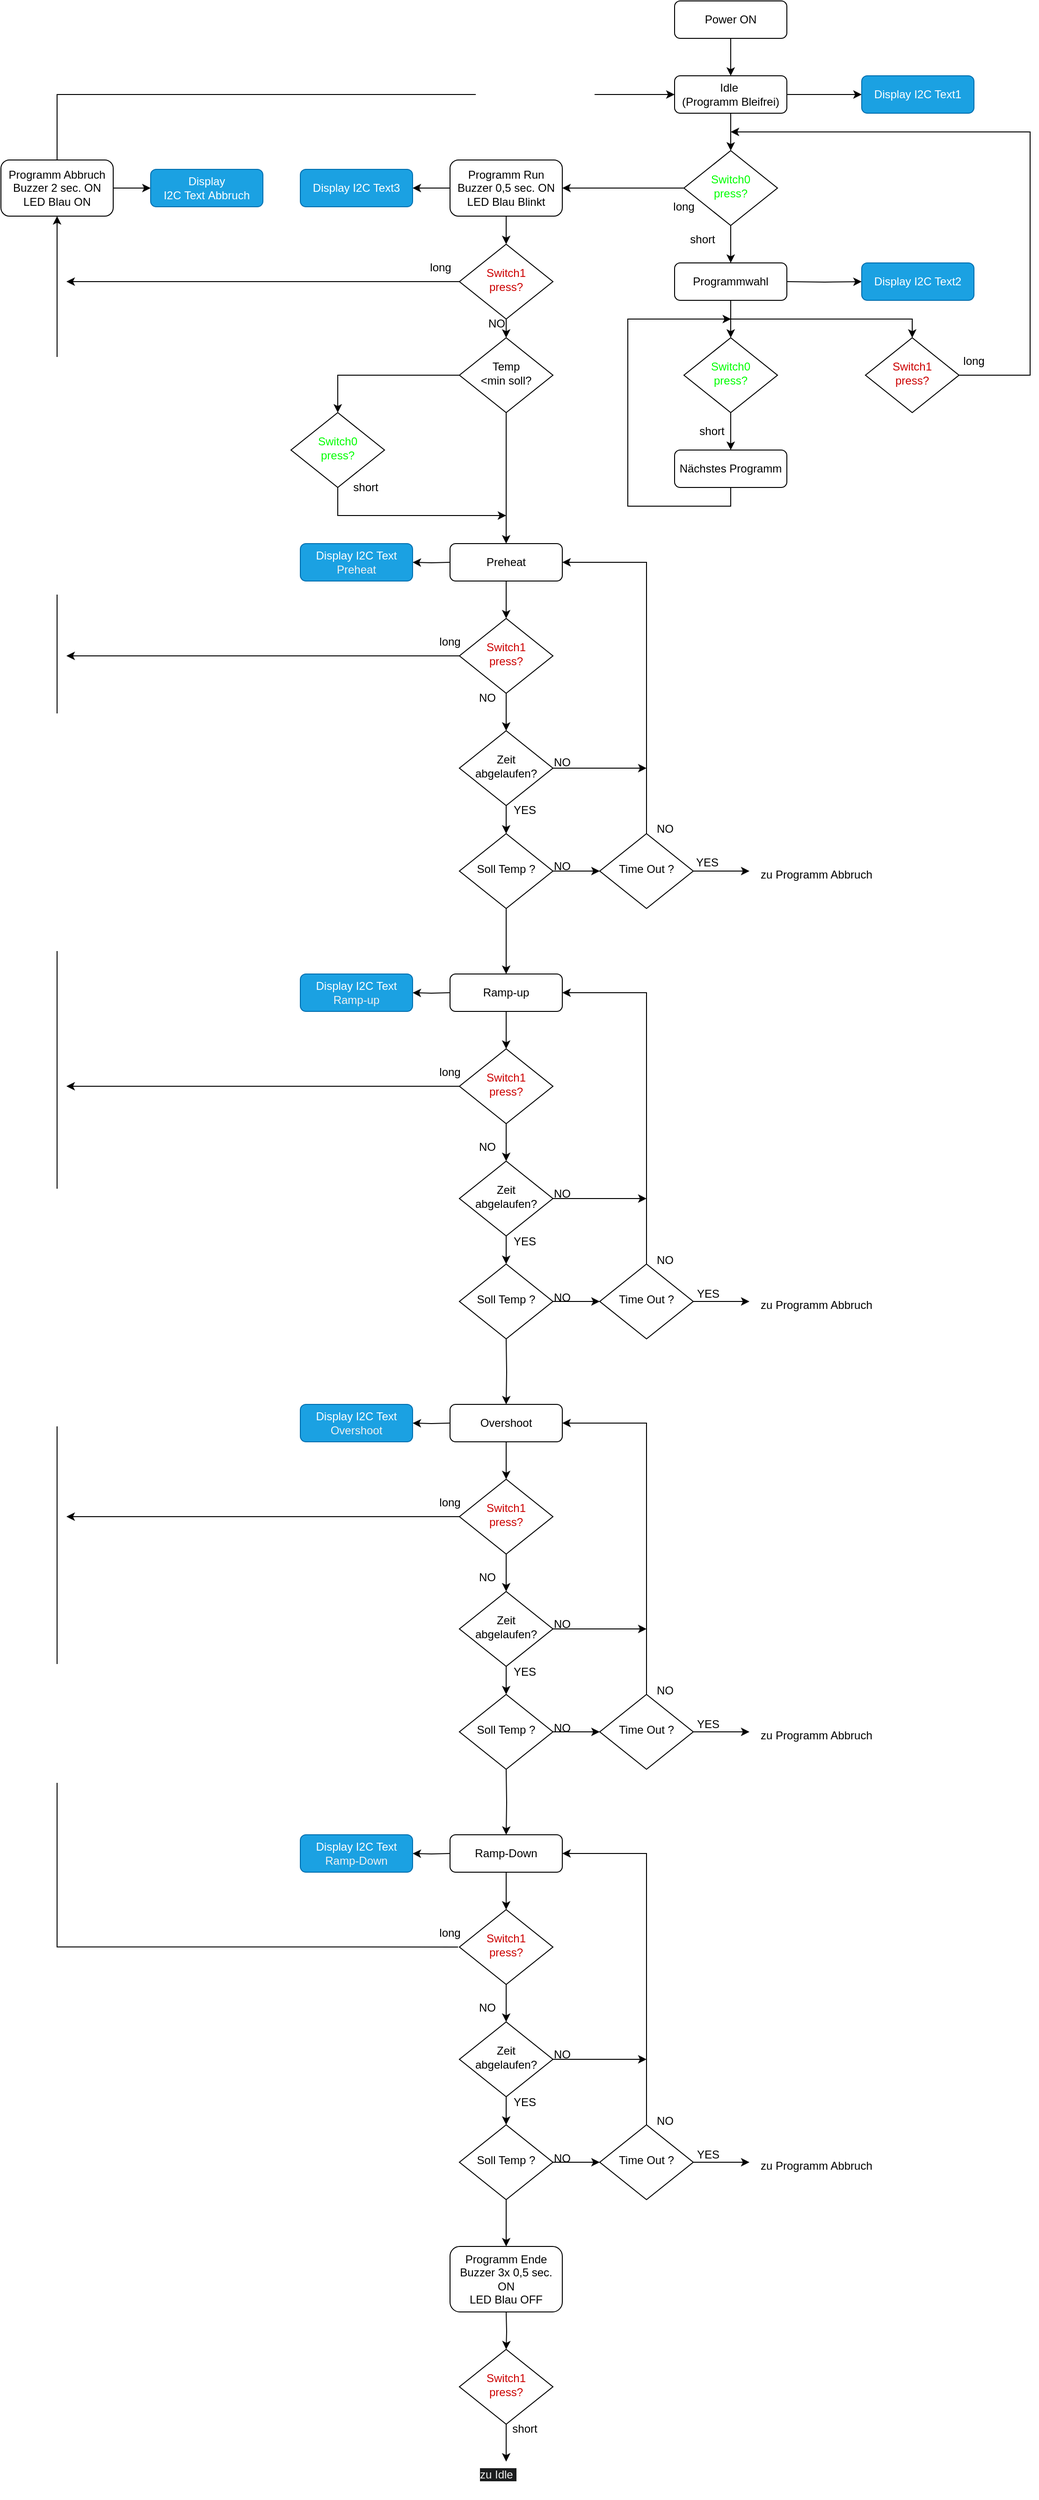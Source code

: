 <mxfile version="24.5.3" type="device" pages="2">
  <diagram id="C5RBs43oDa-KdzZeNtuy" name="Page-1">
    <mxGraphModel dx="2261" dy="884" grid="1" gridSize="10" guides="1" tooltips="1" connect="1" arrows="1" fold="1" page="1" pageScale="1" pageWidth="827" pageHeight="1169" math="0" shadow="0">
      <root>
        <mxCell id="WIyWlLk6GJQsqaUBKTNV-0" />
        <mxCell id="WIyWlLk6GJQsqaUBKTNV-1" parent="WIyWlLk6GJQsqaUBKTNV-0" />
        <mxCell id="JSoSSnNQ4DZXxOABBoqS-1" style="edgeStyle=orthogonalEdgeStyle;rounded=0;orthogonalLoop=1;jettySize=auto;html=1;exitX=0.5;exitY=1;exitDx=0;exitDy=0;entryX=0.5;entryY=0;entryDx=0;entryDy=0;" parent="WIyWlLk6GJQsqaUBKTNV-1" source="WIyWlLk6GJQsqaUBKTNV-3" target="JSoSSnNQ4DZXxOABBoqS-0" edge="1">
          <mxGeometry relative="1" as="geometry" />
        </mxCell>
        <mxCell id="WIyWlLk6GJQsqaUBKTNV-3" value="Power ON" style="rounded=1;whiteSpace=wrap;html=1;fontSize=12;glass=0;strokeWidth=1;shadow=0;" parent="WIyWlLk6GJQsqaUBKTNV-1" vertex="1">
          <mxGeometry x="160" y="80" width="120" height="40" as="geometry" />
        </mxCell>
        <mxCell id="JSoSSnNQ4DZXxOABBoqS-5" style="edgeStyle=orthogonalEdgeStyle;rounded=0;orthogonalLoop=1;jettySize=auto;html=1;exitX=1;exitY=0.5;exitDx=0;exitDy=0;entryX=0;entryY=0.5;entryDx=0;entryDy=0;" parent="WIyWlLk6GJQsqaUBKTNV-1" source="JSoSSnNQ4DZXxOABBoqS-0" target="JSoSSnNQ4DZXxOABBoqS-4" edge="1">
          <mxGeometry relative="1" as="geometry" />
        </mxCell>
        <mxCell id="JSoSSnNQ4DZXxOABBoqS-14" style="edgeStyle=orthogonalEdgeStyle;rounded=0;orthogonalLoop=1;jettySize=auto;html=1;exitX=0.5;exitY=1;exitDx=0;exitDy=0;entryX=0.5;entryY=0;entryDx=0;entryDy=0;" parent="WIyWlLk6GJQsqaUBKTNV-1" source="JSoSSnNQ4DZXxOABBoqS-0" target="JSoSSnNQ4DZXxOABBoqS-9" edge="1">
          <mxGeometry relative="1" as="geometry" />
        </mxCell>
        <mxCell id="JSoSSnNQ4DZXxOABBoqS-0" value="Idle&amp;nbsp;&lt;br&gt;(Programm Bleifrei)" style="rounded=1;whiteSpace=wrap;html=1;fontSize=12;glass=0;strokeWidth=1;shadow=0;" parent="WIyWlLk6GJQsqaUBKTNV-1" vertex="1">
          <mxGeometry x="160" y="160" width="120" height="40" as="geometry" />
        </mxCell>
        <mxCell id="JSoSSnNQ4DZXxOABBoqS-4" value="Display I2C Text1" style="rounded=1;whiteSpace=wrap;html=1;fontSize=12;glass=0;strokeWidth=1;shadow=0;fillColor=#1ba1e2;fontColor=#ffffff;strokeColor=#006EAF;" parent="WIyWlLk6GJQsqaUBKTNV-1" vertex="1">
          <mxGeometry x="360" y="160" width="120" height="40" as="geometry" />
        </mxCell>
        <mxCell id="JSoSSnNQ4DZXxOABBoqS-13" style="edgeStyle=orthogonalEdgeStyle;rounded=0;orthogonalLoop=1;jettySize=auto;html=1;exitX=0.5;exitY=1;exitDx=0;exitDy=0;entryX=0.5;entryY=0;entryDx=0;entryDy=0;" parent="WIyWlLk6GJQsqaUBKTNV-1" source="JSoSSnNQ4DZXxOABBoqS-9" edge="1">
          <mxGeometry relative="1" as="geometry">
            <mxPoint x="220" y="360" as="targetPoint" />
          </mxGeometry>
        </mxCell>
        <mxCell id="JSoSSnNQ4DZXxOABBoqS-34" style="edgeStyle=orthogonalEdgeStyle;rounded=0;orthogonalLoop=1;jettySize=auto;html=1;exitX=0;exitY=0.5;exitDx=0;exitDy=0;" parent="WIyWlLk6GJQsqaUBKTNV-1" source="JSoSSnNQ4DZXxOABBoqS-9" target="JSoSSnNQ4DZXxOABBoqS-33" edge="1">
          <mxGeometry relative="1" as="geometry" />
        </mxCell>
        <mxCell id="JSoSSnNQ4DZXxOABBoqS-9" value="&lt;font color=&quot;#00ff00&quot;&gt;Switch0&lt;/font&gt;&lt;div&gt;&lt;font color=&quot;#00ff00&quot;&gt;press?&lt;/font&gt;&lt;/div&gt;" style="rhombus;whiteSpace=wrap;html=1;shadow=0;fontFamily=Helvetica;fontSize=12;align=center;strokeWidth=1;spacing=6;spacingTop=-4;" parent="WIyWlLk6GJQsqaUBKTNV-1" vertex="1">
          <mxGeometry x="170" y="240" width="100" height="80" as="geometry" />
        </mxCell>
        <mxCell id="JSoSSnNQ4DZXxOABBoqS-32" style="edgeStyle=orthogonalEdgeStyle;rounded=0;orthogonalLoop=1;jettySize=auto;html=1;exitX=1;exitY=0.5;exitDx=0;exitDy=0;" parent="WIyWlLk6GJQsqaUBKTNV-1" source="JSoSSnNQ4DZXxOABBoqS-10" edge="1">
          <mxGeometry relative="1" as="geometry">
            <mxPoint x="220" y="220" as="targetPoint" />
            <Array as="points">
              <mxPoint x="540" y="480" />
              <mxPoint x="540" y="220" />
            </Array>
          </mxGeometry>
        </mxCell>
        <mxCell id="JSoSSnNQ4DZXxOABBoqS-10" value="&lt;font color=&quot;#cc0000&quot;&gt;Switch1&lt;br&gt;&lt;/font&gt;&lt;div&gt;&lt;span style=&quot;color: rgb(204, 0, 0); background-color: initial;&quot;&gt;press&lt;/span&gt;&lt;font color=&quot;#cc0000&quot;&gt;?&lt;/font&gt;&lt;/div&gt;" style="rhombus;whiteSpace=wrap;html=1;shadow=0;fontFamily=Helvetica;fontSize=12;align=center;strokeWidth=1;spacing=6;spacingTop=-4;" parent="WIyWlLk6GJQsqaUBKTNV-1" vertex="1">
          <mxGeometry x="364" y="440" width="100" height="80" as="geometry" />
        </mxCell>
        <mxCell id="JSoSSnNQ4DZXxOABBoqS-11" value="short" style="text;html=1;align=center;verticalAlign=middle;whiteSpace=wrap;rounded=0;" parent="WIyWlLk6GJQsqaUBKTNV-1" vertex="1">
          <mxGeometry x="160" y="320" width="60" height="30" as="geometry" />
        </mxCell>
        <mxCell id="JSoSSnNQ4DZXxOABBoqS-12" value="long" style="text;html=1;align=center;verticalAlign=middle;whiteSpace=wrap;rounded=0;" parent="WIyWlLk6GJQsqaUBKTNV-1" vertex="1">
          <mxGeometry x="140" y="285" width="60" height="30" as="geometry" />
        </mxCell>
        <mxCell id="JSoSSnNQ4DZXxOABBoqS-20" style="edgeStyle=orthogonalEdgeStyle;rounded=0;orthogonalLoop=1;jettySize=auto;html=1;exitX=0.5;exitY=1;exitDx=0;exitDy=0;entryX=0.5;entryY=0;entryDx=0;entryDy=0;" parent="WIyWlLk6GJQsqaUBKTNV-1" source="JSoSSnNQ4DZXxOABBoqS-16" target="JSoSSnNQ4DZXxOABBoqS-18" edge="1">
          <mxGeometry relative="1" as="geometry" />
        </mxCell>
        <mxCell id="JSoSSnNQ4DZXxOABBoqS-27" style="edgeStyle=orthogonalEdgeStyle;rounded=0;orthogonalLoop=1;jettySize=auto;html=1;exitX=0.5;exitY=1;exitDx=0;exitDy=0;entryX=0.5;entryY=0;entryDx=0;entryDy=0;" parent="WIyWlLk6GJQsqaUBKTNV-1" source="JSoSSnNQ4DZXxOABBoqS-16" target="JSoSSnNQ4DZXxOABBoqS-10" edge="1">
          <mxGeometry relative="1" as="geometry" />
        </mxCell>
        <mxCell id="JSoSSnNQ4DZXxOABBoqS-16" value="Programmwahl" style="rounded=1;whiteSpace=wrap;html=1;fontSize=12;glass=0;strokeWidth=1;shadow=0;" parent="WIyWlLk6GJQsqaUBKTNV-1" vertex="1">
          <mxGeometry x="160" y="360" width="120" height="40" as="geometry" />
        </mxCell>
        <mxCell id="JSoSSnNQ4DZXxOABBoqS-25" style="edgeStyle=orthogonalEdgeStyle;rounded=0;orthogonalLoop=1;jettySize=auto;html=1;exitX=0.5;exitY=1;exitDx=0;exitDy=0;entryX=0.5;entryY=0;entryDx=0;entryDy=0;" parent="WIyWlLk6GJQsqaUBKTNV-1" source="JSoSSnNQ4DZXxOABBoqS-18" target="JSoSSnNQ4DZXxOABBoqS-23" edge="1">
          <mxGeometry relative="1" as="geometry" />
        </mxCell>
        <mxCell id="JSoSSnNQ4DZXxOABBoqS-18" value="&lt;font color=&quot;#00ff00&quot;&gt;Switch0&lt;/font&gt;&lt;div&gt;&lt;font color=&quot;#00ff00&quot;&gt;press?&lt;/font&gt;&lt;/div&gt;" style="rhombus;whiteSpace=wrap;html=1;shadow=0;fontFamily=Helvetica;fontSize=12;align=center;strokeWidth=1;spacing=6;spacingTop=-4;" parent="WIyWlLk6GJQsqaUBKTNV-1" vertex="1">
          <mxGeometry x="170" y="440" width="100" height="80" as="geometry" />
        </mxCell>
        <mxCell id="JSoSSnNQ4DZXxOABBoqS-19" value="short" style="text;html=1;align=center;verticalAlign=middle;whiteSpace=wrap;rounded=0;" parent="WIyWlLk6GJQsqaUBKTNV-1" vertex="1">
          <mxGeometry x="170" y="525" width="60" height="30" as="geometry" />
        </mxCell>
        <mxCell id="JSoSSnNQ4DZXxOABBoqS-21" style="edgeStyle=orthogonalEdgeStyle;rounded=0;orthogonalLoop=1;jettySize=auto;html=1;exitX=1;exitY=0.5;exitDx=0;exitDy=0;entryX=0;entryY=0.5;entryDx=0;entryDy=0;" parent="WIyWlLk6GJQsqaUBKTNV-1" target="JSoSSnNQ4DZXxOABBoqS-22" edge="1">
          <mxGeometry relative="1" as="geometry">
            <mxPoint x="280" y="380" as="sourcePoint" />
          </mxGeometry>
        </mxCell>
        <mxCell id="JSoSSnNQ4DZXxOABBoqS-22" value="Display I2C Text2" style="rounded=1;whiteSpace=wrap;html=1;fontSize=12;glass=0;strokeWidth=1;shadow=0;fillColor=#1ba1e2;fontColor=#ffffff;strokeColor=#006EAF;" parent="WIyWlLk6GJQsqaUBKTNV-1" vertex="1">
          <mxGeometry x="360" y="360" width="120" height="40" as="geometry" />
        </mxCell>
        <mxCell id="JSoSSnNQ4DZXxOABBoqS-29" style="edgeStyle=orthogonalEdgeStyle;rounded=0;orthogonalLoop=1;jettySize=auto;html=1;exitX=0.5;exitY=1;exitDx=0;exitDy=0;" parent="WIyWlLk6GJQsqaUBKTNV-1" source="JSoSSnNQ4DZXxOABBoqS-23" edge="1">
          <mxGeometry relative="1" as="geometry">
            <mxPoint x="220.333" y="420" as="targetPoint" />
            <Array as="points">
              <mxPoint x="220" y="620" />
              <mxPoint x="110" y="620" />
              <mxPoint x="110" y="420" />
            </Array>
          </mxGeometry>
        </mxCell>
        <mxCell id="JSoSSnNQ4DZXxOABBoqS-23" value="Nächstes Programm" style="rounded=1;whiteSpace=wrap;html=1;fontSize=12;glass=0;strokeWidth=1;shadow=0;" parent="WIyWlLk6GJQsqaUBKTNV-1" vertex="1">
          <mxGeometry x="160" y="560" width="120" height="40" as="geometry" />
        </mxCell>
        <mxCell id="JSoSSnNQ4DZXxOABBoqS-30" value="long" style="text;html=1;align=center;verticalAlign=middle;whiteSpace=wrap;rounded=0;" parent="WIyWlLk6GJQsqaUBKTNV-1" vertex="1">
          <mxGeometry x="450" y="450" width="60" height="30" as="geometry" />
        </mxCell>
        <mxCell id="JSoSSnNQ4DZXxOABBoqS-37" style="edgeStyle=orthogonalEdgeStyle;rounded=0;orthogonalLoop=1;jettySize=auto;html=1;exitX=0.5;exitY=1;exitDx=0;exitDy=0;entryX=0.5;entryY=0;entryDx=0;entryDy=0;" parent="WIyWlLk6GJQsqaUBKTNV-1" source="JSoSSnNQ4DZXxOABBoqS-33" target="JSoSSnNQ4DZXxOABBoqS-35" edge="1">
          <mxGeometry relative="1" as="geometry" />
        </mxCell>
        <mxCell id="JSoSSnNQ4DZXxOABBoqS-59" style="edgeStyle=orthogonalEdgeStyle;rounded=0;orthogonalLoop=1;jettySize=auto;html=1;exitX=0;exitY=0.5;exitDx=0;exitDy=0;" parent="WIyWlLk6GJQsqaUBKTNV-1" source="JSoSSnNQ4DZXxOABBoqS-33" target="JSoSSnNQ4DZXxOABBoqS-56" edge="1">
          <mxGeometry relative="1" as="geometry" />
        </mxCell>
        <mxCell id="JSoSSnNQ4DZXxOABBoqS-33" value="Programm Run&lt;br&gt;Buzzer 0,5 sec. ON&lt;br&gt;LED Blau Blinkt" style="rounded=1;whiteSpace=wrap;html=1;fontSize=12;glass=0;strokeWidth=1;shadow=0;" parent="WIyWlLk6GJQsqaUBKTNV-1" vertex="1">
          <mxGeometry x="-80" y="250" width="120" height="60" as="geometry" />
        </mxCell>
        <mxCell id="JSoSSnNQ4DZXxOABBoqS-45" style="edgeStyle=orthogonalEdgeStyle;rounded=0;orthogonalLoop=1;jettySize=auto;html=1;exitX=0;exitY=0.5;exitDx=0;exitDy=0;" parent="WIyWlLk6GJQsqaUBKTNV-1" source="JSoSSnNQ4DZXxOABBoqS-35" edge="1">
          <mxGeometry relative="1" as="geometry">
            <mxPoint x="-490" y="380" as="targetPoint" />
          </mxGeometry>
        </mxCell>
        <mxCell id="JSoSSnNQ4DZXxOABBoqS-61" style="edgeStyle=orthogonalEdgeStyle;rounded=0;orthogonalLoop=1;jettySize=auto;html=1;exitX=0.5;exitY=1;exitDx=0;exitDy=0;entryX=0.5;entryY=0;entryDx=0;entryDy=0;" parent="WIyWlLk6GJQsqaUBKTNV-1" source="JSoSSnNQ4DZXxOABBoqS-35" target="JSoSSnNQ4DZXxOABBoqS-54" edge="1">
          <mxGeometry relative="1" as="geometry" />
        </mxCell>
        <mxCell id="JSoSSnNQ4DZXxOABBoqS-35" value="&lt;font color=&quot;#cc0000&quot;&gt;Switch1&lt;/font&gt;&lt;div&gt;&lt;font color=&quot;#cc0000&quot;&gt;press?&lt;/font&gt;&lt;/div&gt;" style="rhombus;whiteSpace=wrap;html=1;shadow=0;fontFamily=Helvetica;fontSize=12;align=center;strokeWidth=1;spacing=6;spacingTop=-4;" parent="WIyWlLk6GJQsqaUBKTNV-1" vertex="1">
          <mxGeometry x="-70" y="340" width="100" height="80" as="geometry" />
        </mxCell>
        <mxCell id="JSoSSnNQ4DZXxOABBoqS-39" value="long" style="text;html=1;align=center;verticalAlign=middle;whiteSpace=wrap;rounded=0;" parent="WIyWlLk6GJQsqaUBKTNV-1" vertex="1">
          <mxGeometry x="-120" y="350" width="60" height="30" as="geometry" />
        </mxCell>
        <mxCell id="JSoSSnNQ4DZXxOABBoqS-40" value="NO" style="text;html=1;align=center;verticalAlign=middle;whiteSpace=wrap;rounded=0;" parent="WIyWlLk6GJQsqaUBKTNV-1" vertex="1">
          <mxGeometry x="-60" y="410" width="60" height="30" as="geometry" />
        </mxCell>
        <mxCell id="JSoSSnNQ4DZXxOABBoqS-43" style="edgeStyle=orthogonalEdgeStyle;rounded=0;orthogonalLoop=1;jettySize=auto;html=1;exitX=0.5;exitY=0;exitDx=0;exitDy=0;entryX=0;entryY=0.5;entryDx=0;entryDy=0;" parent="WIyWlLk6GJQsqaUBKTNV-1" source="JSoSSnNQ4DZXxOABBoqS-41" target="JSoSSnNQ4DZXxOABBoqS-0" edge="1">
          <mxGeometry relative="1" as="geometry" />
        </mxCell>
        <mxCell id="JSoSSnNQ4DZXxOABBoqS-58" style="edgeStyle=orthogonalEdgeStyle;rounded=0;orthogonalLoop=1;jettySize=auto;html=1;exitX=1;exitY=0.5;exitDx=0;exitDy=0;entryX=0;entryY=0.5;entryDx=0;entryDy=0;" parent="WIyWlLk6GJQsqaUBKTNV-1" source="JSoSSnNQ4DZXxOABBoqS-41" target="JSoSSnNQ4DZXxOABBoqS-57" edge="1">
          <mxGeometry relative="1" as="geometry" />
        </mxCell>
        <mxCell id="JSoSSnNQ4DZXxOABBoqS-41" value="Programm Abbruch&lt;br&gt;Buzzer 2 sec. ON&lt;br&gt;LED Blau ON" style="rounded=1;whiteSpace=wrap;html=1;fontSize=12;glass=0;strokeWidth=1;shadow=0;" parent="WIyWlLk6GJQsqaUBKTNV-1" vertex="1">
          <mxGeometry x="-560" y="250" width="120" height="60" as="geometry" />
        </mxCell>
        <mxCell id="JSoSSnNQ4DZXxOABBoqS-70" style="edgeStyle=orthogonalEdgeStyle;rounded=0;orthogonalLoop=1;jettySize=auto;html=1;exitX=0.5;exitY=1;exitDx=0;exitDy=0;" parent="WIyWlLk6GJQsqaUBKTNV-1" source="JSoSSnNQ4DZXxOABBoqS-46" target="JSoSSnNQ4DZXxOABBoqS-67" edge="1">
          <mxGeometry relative="1" as="geometry" />
        </mxCell>
        <mxCell id="JSoSSnNQ4DZXxOABBoqS-46" value="Preheat" style="rounded=1;whiteSpace=wrap;html=1;fontSize=12;glass=0;strokeWidth=1;shadow=0;" parent="WIyWlLk6GJQsqaUBKTNV-1" vertex="1">
          <mxGeometry x="-80" y="660" width="120" height="40" as="geometry" />
        </mxCell>
        <mxCell id="JSoSSnNQ4DZXxOABBoqS-63" style="edgeStyle=orthogonalEdgeStyle;rounded=0;orthogonalLoop=1;jettySize=auto;html=1;exitX=0;exitY=0.5;exitDx=0;exitDy=0;entryX=0.5;entryY=0;entryDx=0;entryDy=0;" parent="WIyWlLk6GJQsqaUBKTNV-1" source="JSoSSnNQ4DZXxOABBoqS-54" target="JSoSSnNQ4DZXxOABBoqS-62" edge="1">
          <mxGeometry relative="1" as="geometry" />
        </mxCell>
        <mxCell id="JSoSSnNQ4DZXxOABBoqS-66" style="edgeStyle=orthogonalEdgeStyle;rounded=0;orthogonalLoop=1;jettySize=auto;html=1;exitX=0.5;exitY=1;exitDx=0;exitDy=0;" parent="WIyWlLk6GJQsqaUBKTNV-1" source="JSoSSnNQ4DZXxOABBoqS-54" edge="1">
          <mxGeometry relative="1" as="geometry">
            <mxPoint x="-20" y="660" as="targetPoint" />
          </mxGeometry>
        </mxCell>
        <mxCell id="JSoSSnNQ4DZXxOABBoqS-54" value="Temp &lt;br&gt;&amp;lt;min soll?" style="rhombus;whiteSpace=wrap;html=1;shadow=0;fontFamily=Helvetica;fontSize=12;align=center;strokeWidth=1;spacing=6;spacingTop=-4;" parent="WIyWlLk6GJQsqaUBKTNV-1" vertex="1">
          <mxGeometry x="-70" y="440" width="100" height="80" as="geometry" />
        </mxCell>
        <mxCell id="JSoSSnNQ4DZXxOABBoqS-56" value="Display I2C Text3" style="rounded=1;whiteSpace=wrap;html=1;fontSize=12;glass=0;strokeWidth=1;shadow=0;fillColor=#1ba1e2;fontColor=#ffffff;strokeColor=#006EAF;" parent="WIyWlLk6GJQsqaUBKTNV-1" vertex="1">
          <mxGeometry x="-240" y="260" width="120" height="40" as="geometry" />
        </mxCell>
        <mxCell id="JSoSSnNQ4DZXxOABBoqS-57" value="Display I2C&amp;nbsp;Text&amp;nbsp;Abbruch" style="rounded=1;whiteSpace=wrap;html=1;fontSize=12;glass=0;strokeWidth=1;shadow=0;fillColor=#1ba1e2;fontColor=#ffffff;strokeColor=#006EAF;" parent="WIyWlLk6GJQsqaUBKTNV-1" vertex="1">
          <mxGeometry x="-400" y="260" width="120" height="40" as="geometry" />
        </mxCell>
        <mxCell id="JSoSSnNQ4DZXxOABBoqS-65" style="edgeStyle=orthogonalEdgeStyle;rounded=0;orthogonalLoop=1;jettySize=auto;html=1;exitX=0.5;exitY=1;exitDx=0;exitDy=0;" parent="WIyWlLk6GJQsqaUBKTNV-1" source="JSoSSnNQ4DZXxOABBoqS-62" edge="1">
          <mxGeometry relative="1" as="geometry">
            <mxPoint x="-20" y="630" as="targetPoint" />
            <Array as="points">
              <mxPoint x="-200" y="630" />
            </Array>
          </mxGeometry>
        </mxCell>
        <mxCell id="JSoSSnNQ4DZXxOABBoqS-62" value="&lt;font color=&quot;#00ff00&quot;&gt;Switch0&lt;/font&gt;&lt;div&gt;&lt;font color=&quot;#00ff00&quot;&gt;press?&lt;/font&gt;&lt;/div&gt;" style="rhombus;whiteSpace=wrap;html=1;shadow=0;fontFamily=Helvetica;fontSize=12;align=center;strokeWidth=1;spacing=6;spacingTop=-4;" parent="WIyWlLk6GJQsqaUBKTNV-1" vertex="1">
          <mxGeometry x="-250" y="520" width="100" height="80" as="geometry" />
        </mxCell>
        <mxCell id="JSoSSnNQ4DZXxOABBoqS-64" value="short" style="text;html=1;align=center;verticalAlign=middle;whiteSpace=wrap;rounded=0;" parent="WIyWlLk6GJQsqaUBKTNV-1" vertex="1">
          <mxGeometry x="-200" y="585" width="60" height="30" as="geometry" />
        </mxCell>
        <mxCell id="JSoSSnNQ4DZXxOABBoqS-76" style="edgeStyle=orthogonalEdgeStyle;rounded=0;orthogonalLoop=1;jettySize=auto;html=1;exitX=0;exitY=0.5;exitDx=0;exitDy=0;" parent="WIyWlLk6GJQsqaUBKTNV-1" source="JSoSSnNQ4DZXxOABBoqS-67" edge="1">
          <mxGeometry relative="1" as="geometry">
            <mxPoint x="-490" y="780" as="targetPoint" />
          </mxGeometry>
        </mxCell>
        <mxCell id="JSoSSnNQ4DZXxOABBoqS-67" value="&lt;font color=&quot;#cc0000&quot;&gt;Switch1&lt;/font&gt;&lt;div&gt;&lt;font color=&quot;#cc0000&quot;&gt;press?&lt;/font&gt;&lt;/div&gt;" style="rhombus;whiteSpace=wrap;html=1;shadow=0;fontFamily=Helvetica;fontSize=12;align=center;strokeWidth=1;spacing=6;spacingTop=-4;" parent="WIyWlLk6GJQsqaUBKTNV-1" vertex="1">
          <mxGeometry x="-70" y="740" width="100" height="80" as="geometry" />
        </mxCell>
        <mxCell id="JSoSSnNQ4DZXxOABBoqS-68" value="long" style="text;html=1;align=center;verticalAlign=middle;whiteSpace=wrap;rounded=0;" parent="WIyWlLk6GJQsqaUBKTNV-1" vertex="1">
          <mxGeometry x="-110" y="750" width="60" height="30" as="geometry" />
        </mxCell>
        <mxCell id="JSoSSnNQ4DZXxOABBoqS-69" value="NO" style="text;html=1;align=center;verticalAlign=middle;whiteSpace=wrap;rounded=0;" parent="WIyWlLk6GJQsqaUBKTNV-1" vertex="1">
          <mxGeometry x="-70" y="810" width="60" height="30" as="geometry" />
        </mxCell>
        <mxCell id="JSoSSnNQ4DZXxOABBoqS-92" style="edgeStyle=orthogonalEdgeStyle;rounded=0;orthogonalLoop=1;jettySize=auto;html=1;exitX=0.5;exitY=1;exitDx=0;exitDy=0;entryX=0.5;entryY=0;entryDx=0;entryDy=0;" parent="WIyWlLk6GJQsqaUBKTNV-1" source="JSoSSnNQ4DZXxOABBoqS-71" target="JSoSSnNQ4DZXxOABBoqS-90" edge="1">
          <mxGeometry relative="1" as="geometry" />
        </mxCell>
        <mxCell id="JSoSSnNQ4DZXxOABBoqS-93" style="edgeStyle=orthogonalEdgeStyle;rounded=0;orthogonalLoop=1;jettySize=auto;html=1;exitX=1;exitY=0.5;exitDx=0;exitDy=0;" parent="WIyWlLk6GJQsqaUBKTNV-1" source="JSoSSnNQ4DZXxOABBoqS-71" edge="1">
          <mxGeometry relative="1" as="geometry">
            <mxPoint x="130" y="900" as="targetPoint" />
          </mxGeometry>
        </mxCell>
        <mxCell id="JSoSSnNQ4DZXxOABBoqS-71" value="Zeit &lt;br&gt;abgelaufen?" style="rhombus;whiteSpace=wrap;html=1;shadow=0;fontFamily=Helvetica;fontSize=12;align=center;strokeWidth=1;spacing=6;spacingTop=-4;" parent="WIyWlLk6GJQsqaUBKTNV-1" vertex="1">
          <mxGeometry x="-70" y="860" width="100" height="80" as="geometry" />
        </mxCell>
        <mxCell id="JSoSSnNQ4DZXxOABBoqS-72" style="edgeStyle=orthogonalEdgeStyle;rounded=0;orthogonalLoop=1;jettySize=auto;html=1;exitX=0.5;exitY=1;exitDx=0;exitDy=0;entryX=0.5;entryY=0;entryDx=0;entryDy=0;" parent="WIyWlLk6GJQsqaUBKTNV-1" source="JSoSSnNQ4DZXxOABBoqS-67" target="JSoSSnNQ4DZXxOABBoqS-71" edge="1">
          <mxGeometry relative="1" as="geometry" />
        </mxCell>
        <mxCell id="JSoSSnNQ4DZXxOABBoqS-77" style="edgeStyle=orthogonalEdgeStyle;rounded=0;orthogonalLoop=1;jettySize=auto;html=1;exitX=0;exitY=0.5;exitDx=0;exitDy=0;" parent="WIyWlLk6GJQsqaUBKTNV-1" target="JSoSSnNQ4DZXxOABBoqS-78" edge="1">
          <mxGeometry relative="1" as="geometry">
            <mxPoint x="-80" y="680" as="sourcePoint" />
          </mxGeometry>
        </mxCell>
        <mxCell id="JSoSSnNQ4DZXxOABBoqS-78" value="Display I2C Text&lt;br&gt;&lt;span style=&quot;color: rgb(240, 240, 240);&quot;&gt;Preheat&lt;/span&gt;" style="rounded=1;whiteSpace=wrap;html=1;fontSize=12;glass=0;strokeWidth=1;shadow=0;fillColor=#1ba1e2;fontColor=#ffffff;strokeColor=#006EAF;" parent="WIyWlLk6GJQsqaUBKTNV-1" vertex="1">
          <mxGeometry x="-240" y="660" width="120" height="40" as="geometry" />
        </mxCell>
        <mxCell id="JSoSSnNQ4DZXxOABBoqS-97" style="edgeStyle=orthogonalEdgeStyle;rounded=0;orthogonalLoop=1;jettySize=auto;html=1;exitX=1;exitY=0.5;exitDx=0;exitDy=0;entryX=0;entryY=0.5;entryDx=0;entryDy=0;" parent="WIyWlLk6GJQsqaUBKTNV-1" source="JSoSSnNQ4DZXxOABBoqS-90" target="JSoSSnNQ4DZXxOABBoqS-96" edge="1">
          <mxGeometry relative="1" as="geometry" />
        </mxCell>
        <mxCell id="JSoSSnNQ4DZXxOABBoqS-115" style="edgeStyle=orthogonalEdgeStyle;rounded=0;orthogonalLoop=1;jettySize=auto;html=1;exitX=0.5;exitY=1;exitDx=0;exitDy=0;entryX=0.5;entryY=0;entryDx=0;entryDy=0;" parent="WIyWlLk6GJQsqaUBKTNV-1" source="JSoSSnNQ4DZXxOABBoqS-90" target="JSoSSnNQ4DZXxOABBoqS-100" edge="1">
          <mxGeometry relative="1" as="geometry" />
        </mxCell>
        <mxCell id="JSoSSnNQ4DZXxOABBoqS-90" value="Soll Temp ?" style="rhombus;whiteSpace=wrap;html=1;shadow=0;fontFamily=Helvetica;fontSize=12;align=center;strokeWidth=1;spacing=6;spacingTop=-4;" parent="WIyWlLk6GJQsqaUBKTNV-1" vertex="1">
          <mxGeometry x="-70" y="970" width="100" height="80" as="geometry" />
        </mxCell>
        <mxCell id="JSoSSnNQ4DZXxOABBoqS-98" style="edgeStyle=orthogonalEdgeStyle;rounded=0;orthogonalLoop=1;jettySize=auto;html=1;exitX=0.5;exitY=0;exitDx=0;exitDy=0;entryX=1;entryY=0.5;entryDx=0;entryDy=0;" parent="WIyWlLk6GJQsqaUBKTNV-1" source="JSoSSnNQ4DZXxOABBoqS-96" target="JSoSSnNQ4DZXxOABBoqS-46" edge="1">
          <mxGeometry relative="1" as="geometry" />
        </mxCell>
        <mxCell id="JSoSSnNQ4DZXxOABBoqS-118" style="edgeStyle=orthogonalEdgeStyle;rounded=0;orthogonalLoop=1;jettySize=auto;html=1;exitX=1;exitY=0.5;exitDx=0;exitDy=0;entryX=0;entryY=0.5;entryDx=0;entryDy=0;" parent="WIyWlLk6GJQsqaUBKTNV-1" source="JSoSSnNQ4DZXxOABBoqS-96" edge="1">
          <mxGeometry relative="1" as="geometry">
            <mxPoint x="240" y="1010.0" as="targetPoint" />
          </mxGeometry>
        </mxCell>
        <mxCell id="JSoSSnNQ4DZXxOABBoqS-96" value="Time Out ?" style="rhombus;whiteSpace=wrap;html=1;shadow=0;fontFamily=Helvetica;fontSize=12;align=center;strokeWidth=1;spacing=6;spacingTop=-4;" parent="WIyWlLk6GJQsqaUBKTNV-1" vertex="1">
          <mxGeometry x="80" y="970" width="100" height="80" as="geometry" />
        </mxCell>
        <mxCell id="JSoSSnNQ4DZXxOABBoqS-99" style="edgeStyle=orthogonalEdgeStyle;rounded=0;orthogonalLoop=1;jettySize=auto;html=1;exitX=0.5;exitY=1;exitDx=0;exitDy=0;" parent="WIyWlLk6GJQsqaUBKTNV-1" source="JSoSSnNQ4DZXxOABBoqS-100" target="JSoSSnNQ4DZXxOABBoqS-102" edge="1">
          <mxGeometry relative="1" as="geometry" />
        </mxCell>
        <mxCell id="JSoSSnNQ4DZXxOABBoqS-100" value="Ramp-up" style="rounded=1;whiteSpace=wrap;html=1;fontSize=12;glass=0;strokeWidth=1;shadow=0;" parent="WIyWlLk6GJQsqaUBKTNV-1" vertex="1">
          <mxGeometry x="-80" y="1120" width="120" height="40" as="geometry" />
        </mxCell>
        <mxCell id="JSoSSnNQ4DZXxOABBoqS-101" style="edgeStyle=orthogonalEdgeStyle;rounded=0;orthogonalLoop=1;jettySize=auto;html=1;exitX=0;exitY=0.5;exitDx=0;exitDy=0;" parent="WIyWlLk6GJQsqaUBKTNV-1" source="JSoSSnNQ4DZXxOABBoqS-102" edge="1">
          <mxGeometry relative="1" as="geometry">
            <mxPoint x="-490" y="1240" as="targetPoint" />
          </mxGeometry>
        </mxCell>
        <mxCell id="JSoSSnNQ4DZXxOABBoqS-102" value="&lt;font color=&quot;#cc0000&quot;&gt;Switch1&lt;/font&gt;&lt;div&gt;&lt;font color=&quot;#cc0000&quot;&gt;press?&lt;/font&gt;&lt;/div&gt;" style="rhombus;whiteSpace=wrap;html=1;shadow=0;fontFamily=Helvetica;fontSize=12;align=center;strokeWidth=1;spacing=6;spacingTop=-4;" parent="WIyWlLk6GJQsqaUBKTNV-1" vertex="1">
          <mxGeometry x="-70" y="1200" width="100" height="80" as="geometry" />
        </mxCell>
        <mxCell id="JSoSSnNQ4DZXxOABBoqS-103" value="long" style="text;html=1;align=center;verticalAlign=middle;whiteSpace=wrap;rounded=0;" parent="WIyWlLk6GJQsqaUBKTNV-1" vertex="1">
          <mxGeometry x="-110" y="1210" width="60" height="30" as="geometry" />
        </mxCell>
        <mxCell id="JSoSSnNQ4DZXxOABBoqS-104" value="NO" style="text;html=1;align=center;verticalAlign=middle;whiteSpace=wrap;rounded=0;" parent="WIyWlLk6GJQsqaUBKTNV-1" vertex="1">
          <mxGeometry x="-70" y="1290" width="60" height="30" as="geometry" />
        </mxCell>
        <mxCell id="JSoSSnNQ4DZXxOABBoqS-105" style="edgeStyle=orthogonalEdgeStyle;rounded=0;orthogonalLoop=1;jettySize=auto;html=1;exitX=0.5;exitY=1;exitDx=0;exitDy=0;entryX=0.5;entryY=0;entryDx=0;entryDy=0;" parent="WIyWlLk6GJQsqaUBKTNV-1" source="JSoSSnNQ4DZXxOABBoqS-107" target="JSoSSnNQ4DZXxOABBoqS-112" edge="1">
          <mxGeometry relative="1" as="geometry" />
        </mxCell>
        <mxCell id="JSoSSnNQ4DZXxOABBoqS-106" style="edgeStyle=orthogonalEdgeStyle;rounded=0;orthogonalLoop=1;jettySize=auto;html=1;exitX=1;exitY=0.5;exitDx=0;exitDy=0;" parent="WIyWlLk6GJQsqaUBKTNV-1" source="JSoSSnNQ4DZXxOABBoqS-107" edge="1">
          <mxGeometry relative="1" as="geometry">
            <mxPoint x="130" y="1360" as="targetPoint" />
          </mxGeometry>
        </mxCell>
        <mxCell id="JSoSSnNQ4DZXxOABBoqS-107" value="Zeit &lt;br&gt;abgelaufen?" style="rhombus;whiteSpace=wrap;html=1;shadow=0;fontFamily=Helvetica;fontSize=12;align=center;strokeWidth=1;spacing=6;spacingTop=-4;" parent="WIyWlLk6GJQsqaUBKTNV-1" vertex="1">
          <mxGeometry x="-70" y="1320" width="100" height="80" as="geometry" />
        </mxCell>
        <mxCell id="JSoSSnNQ4DZXxOABBoqS-108" style="edgeStyle=orthogonalEdgeStyle;rounded=0;orthogonalLoop=1;jettySize=auto;html=1;exitX=0.5;exitY=1;exitDx=0;exitDy=0;entryX=0.5;entryY=0;entryDx=0;entryDy=0;" parent="WIyWlLk6GJQsqaUBKTNV-1" source="JSoSSnNQ4DZXxOABBoqS-102" target="JSoSSnNQ4DZXxOABBoqS-107" edge="1">
          <mxGeometry relative="1" as="geometry" />
        </mxCell>
        <mxCell id="JSoSSnNQ4DZXxOABBoqS-109" style="edgeStyle=orthogonalEdgeStyle;rounded=0;orthogonalLoop=1;jettySize=auto;html=1;exitX=0;exitY=0.5;exitDx=0;exitDy=0;" parent="WIyWlLk6GJQsqaUBKTNV-1" target="JSoSSnNQ4DZXxOABBoqS-110" edge="1">
          <mxGeometry relative="1" as="geometry">
            <mxPoint x="-80" y="1140" as="sourcePoint" />
          </mxGeometry>
        </mxCell>
        <mxCell id="JSoSSnNQ4DZXxOABBoqS-110" value="Display I2C Text&lt;div&gt;&lt;span style=&quot;color: rgb(240, 240, 240);&quot;&gt;Ramp-up&lt;/span&gt;&lt;br&gt;&lt;/div&gt;" style="rounded=1;whiteSpace=wrap;html=1;fontSize=12;glass=0;strokeWidth=1;shadow=0;fillColor=#1ba1e2;fontColor=#ffffff;strokeColor=#006EAF;" parent="WIyWlLk6GJQsqaUBKTNV-1" vertex="1">
          <mxGeometry x="-240" y="1120" width="120" height="40" as="geometry" />
        </mxCell>
        <mxCell id="JSoSSnNQ4DZXxOABBoqS-111" style="edgeStyle=orthogonalEdgeStyle;rounded=0;orthogonalLoop=1;jettySize=auto;html=1;exitX=1;exitY=0.5;exitDx=0;exitDy=0;entryX=0;entryY=0.5;entryDx=0;entryDy=0;" parent="WIyWlLk6GJQsqaUBKTNV-1" source="JSoSSnNQ4DZXxOABBoqS-112" target="JSoSSnNQ4DZXxOABBoqS-114" edge="1">
          <mxGeometry relative="1" as="geometry" />
        </mxCell>
        <mxCell id="JSoSSnNQ4DZXxOABBoqS-112" value="Soll Temp ?" style="rhombus;whiteSpace=wrap;html=1;shadow=0;fontFamily=Helvetica;fontSize=12;align=center;strokeWidth=1;spacing=6;spacingTop=-4;" parent="WIyWlLk6GJQsqaUBKTNV-1" vertex="1">
          <mxGeometry x="-70" y="1430" width="100" height="80" as="geometry" />
        </mxCell>
        <mxCell id="JSoSSnNQ4DZXxOABBoqS-113" style="edgeStyle=orthogonalEdgeStyle;rounded=0;orthogonalLoop=1;jettySize=auto;html=1;exitX=0.5;exitY=0;exitDx=0;exitDy=0;entryX=1;entryY=0.5;entryDx=0;entryDy=0;" parent="WIyWlLk6GJQsqaUBKTNV-1" source="JSoSSnNQ4DZXxOABBoqS-114" target="JSoSSnNQ4DZXxOABBoqS-100" edge="1">
          <mxGeometry relative="1" as="geometry" />
        </mxCell>
        <mxCell id="JSoSSnNQ4DZXxOABBoqS-114" value="Time Out ?" style="rhombus;whiteSpace=wrap;html=1;shadow=0;fontFamily=Helvetica;fontSize=12;align=center;strokeWidth=1;spacing=6;spacingTop=-4;" parent="WIyWlLk6GJQsqaUBKTNV-1" vertex="1">
          <mxGeometry x="80" y="1430" width="100" height="80" as="geometry" />
        </mxCell>
        <mxCell id="JSoSSnNQ4DZXxOABBoqS-119" style="edgeStyle=orthogonalEdgeStyle;rounded=0;orthogonalLoop=1;jettySize=auto;html=1;exitX=1;exitY=0.5;exitDx=0;exitDy=0;entryX=0;entryY=0.5;entryDx=0;entryDy=0;" parent="WIyWlLk6GJQsqaUBKTNV-1" edge="1">
          <mxGeometry relative="1" as="geometry">
            <mxPoint x="180" y="1470" as="sourcePoint" />
            <mxPoint x="240" y="1470" as="targetPoint" />
          </mxGeometry>
        </mxCell>
        <mxCell id="JSoSSnNQ4DZXxOABBoqS-121" value="NO" style="text;html=1;align=center;verticalAlign=middle;whiteSpace=wrap;rounded=0;" parent="WIyWlLk6GJQsqaUBKTNV-1" vertex="1">
          <mxGeometry x="10" y="879" width="60" height="30" as="geometry" />
        </mxCell>
        <mxCell id="JSoSSnNQ4DZXxOABBoqS-122" value="YES" style="text;html=1;align=center;verticalAlign=middle;whiteSpace=wrap;rounded=0;" parent="WIyWlLk6GJQsqaUBKTNV-1" vertex="1">
          <mxGeometry x="-30" y="930" width="60" height="30" as="geometry" />
        </mxCell>
        <mxCell id="JSoSSnNQ4DZXxOABBoqS-123" value="NO" style="text;html=1;align=center;verticalAlign=middle;whiteSpace=wrap;rounded=0;" parent="WIyWlLk6GJQsqaUBKTNV-1" vertex="1">
          <mxGeometry x="10" y="990" width="60" height="30" as="geometry" />
        </mxCell>
        <mxCell id="JSoSSnNQ4DZXxOABBoqS-124" value="NO" style="text;html=1;align=center;verticalAlign=middle;whiteSpace=wrap;rounded=0;" parent="WIyWlLk6GJQsqaUBKTNV-1" vertex="1">
          <mxGeometry x="120" y="950" width="60" height="30" as="geometry" />
        </mxCell>
        <mxCell id="JSoSSnNQ4DZXxOABBoqS-125" value="YES" style="text;html=1;align=center;verticalAlign=middle;whiteSpace=wrap;rounded=0;" parent="WIyWlLk6GJQsqaUBKTNV-1" vertex="1">
          <mxGeometry x="165" y="986" width="60" height="30" as="geometry" />
        </mxCell>
        <mxCell id="JSoSSnNQ4DZXxOABBoqS-126" value="NO" style="text;html=1;align=center;verticalAlign=middle;whiteSpace=wrap;rounded=0;" parent="WIyWlLk6GJQsqaUBKTNV-1" vertex="1">
          <mxGeometry x="10" y="1340" width="60" height="30" as="geometry" />
        </mxCell>
        <mxCell id="JSoSSnNQ4DZXxOABBoqS-127" value="YES" style="text;html=1;align=center;verticalAlign=middle;whiteSpace=wrap;rounded=0;" parent="WIyWlLk6GJQsqaUBKTNV-1" vertex="1">
          <mxGeometry x="-30" y="1391" width="60" height="30" as="geometry" />
        </mxCell>
        <mxCell id="JSoSSnNQ4DZXxOABBoqS-128" value="NO" style="text;html=1;align=center;verticalAlign=middle;whiteSpace=wrap;rounded=0;" parent="WIyWlLk6GJQsqaUBKTNV-1" vertex="1">
          <mxGeometry x="10" y="1451" width="60" height="30" as="geometry" />
        </mxCell>
        <mxCell id="JSoSSnNQ4DZXxOABBoqS-129" value="NO" style="text;html=1;align=center;verticalAlign=middle;whiteSpace=wrap;rounded=0;" parent="WIyWlLk6GJQsqaUBKTNV-1" vertex="1">
          <mxGeometry x="120" y="1411" width="60" height="30" as="geometry" />
        </mxCell>
        <mxCell id="JSoSSnNQ4DZXxOABBoqS-130" value="YES" style="text;html=1;align=center;verticalAlign=middle;whiteSpace=wrap;rounded=0;" parent="WIyWlLk6GJQsqaUBKTNV-1" vertex="1">
          <mxGeometry x="166" y="1447" width="60" height="30" as="geometry" />
        </mxCell>
        <mxCell id="JSoSSnNQ4DZXxOABBoqS-131" style="edgeStyle=orthogonalEdgeStyle;rounded=0;orthogonalLoop=1;jettySize=auto;html=1;exitX=0.5;exitY=1;exitDx=0;exitDy=0;entryX=0.5;entryY=0;entryDx=0;entryDy=0;" parent="WIyWlLk6GJQsqaUBKTNV-1" target="JSoSSnNQ4DZXxOABBoqS-133" edge="1">
          <mxGeometry relative="1" as="geometry">
            <mxPoint x="-20" y="1510" as="sourcePoint" />
          </mxGeometry>
        </mxCell>
        <mxCell id="JSoSSnNQ4DZXxOABBoqS-132" style="edgeStyle=orthogonalEdgeStyle;rounded=0;orthogonalLoop=1;jettySize=auto;html=1;exitX=0.5;exitY=1;exitDx=0;exitDy=0;" parent="WIyWlLk6GJQsqaUBKTNV-1" source="JSoSSnNQ4DZXxOABBoqS-133" target="JSoSSnNQ4DZXxOABBoqS-135" edge="1">
          <mxGeometry relative="1" as="geometry" />
        </mxCell>
        <mxCell id="JSoSSnNQ4DZXxOABBoqS-133" value="Overshoot" style="rounded=1;whiteSpace=wrap;html=1;fontSize=12;glass=0;strokeWidth=1;shadow=0;" parent="WIyWlLk6GJQsqaUBKTNV-1" vertex="1">
          <mxGeometry x="-80" y="1580" width="120" height="40" as="geometry" />
        </mxCell>
        <mxCell id="JSoSSnNQ4DZXxOABBoqS-134" style="edgeStyle=orthogonalEdgeStyle;rounded=0;orthogonalLoop=1;jettySize=auto;html=1;exitX=0;exitY=0.5;exitDx=0;exitDy=0;" parent="WIyWlLk6GJQsqaUBKTNV-1" source="JSoSSnNQ4DZXxOABBoqS-135" edge="1">
          <mxGeometry relative="1" as="geometry">
            <mxPoint x="-490" y="1700" as="targetPoint" />
          </mxGeometry>
        </mxCell>
        <mxCell id="JSoSSnNQ4DZXxOABBoqS-135" value="&lt;font color=&quot;#cc0000&quot;&gt;Switch1&lt;/font&gt;&lt;div&gt;&lt;font color=&quot;#cc0000&quot;&gt;press?&lt;/font&gt;&lt;/div&gt;" style="rhombus;whiteSpace=wrap;html=1;shadow=0;fontFamily=Helvetica;fontSize=12;align=center;strokeWidth=1;spacing=6;spacingTop=-4;" parent="WIyWlLk6GJQsqaUBKTNV-1" vertex="1">
          <mxGeometry x="-70" y="1660" width="100" height="80" as="geometry" />
        </mxCell>
        <mxCell id="JSoSSnNQ4DZXxOABBoqS-136" value="long" style="text;html=1;align=center;verticalAlign=middle;whiteSpace=wrap;rounded=0;" parent="WIyWlLk6GJQsqaUBKTNV-1" vertex="1">
          <mxGeometry x="-110" y="1670" width="60" height="30" as="geometry" />
        </mxCell>
        <mxCell id="JSoSSnNQ4DZXxOABBoqS-137" value="NO" style="text;html=1;align=center;verticalAlign=middle;whiteSpace=wrap;rounded=0;" parent="WIyWlLk6GJQsqaUBKTNV-1" vertex="1">
          <mxGeometry x="-70" y="1750" width="60" height="30" as="geometry" />
        </mxCell>
        <mxCell id="JSoSSnNQ4DZXxOABBoqS-138" style="edgeStyle=orthogonalEdgeStyle;rounded=0;orthogonalLoop=1;jettySize=auto;html=1;exitX=0.5;exitY=1;exitDx=0;exitDy=0;entryX=0.5;entryY=0;entryDx=0;entryDy=0;" parent="WIyWlLk6GJQsqaUBKTNV-1" source="JSoSSnNQ4DZXxOABBoqS-140" target="JSoSSnNQ4DZXxOABBoqS-145" edge="1">
          <mxGeometry relative="1" as="geometry" />
        </mxCell>
        <mxCell id="JSoSSnNQ4DZXxOABBoqS-139" style="edgeStyle=orthogonalEdgeStyle;rounded=0;orthogonalLoop=1;jettySize=auto;html=1;exitX=1;exitY=0.5;exitDx=0;exitDy=0;" parent="WIyWlLk6GJQsqaUBKTNV-1" source="JSoSSnNQ4DZXxOABBoqS-140" edge="1">
          <mxGeometry relative="1" as="geometry">
            <mxPoint x="130" y="1820" as="targetPoint" />
          </mxGeometry>
        </mxCell>
        <mxCell id="JSoSSnNQ4DZXxOABBoqS-140" value="Zeit &lt;br&gt;abgelaufen?" style="rhombus;whiteSpace=wrap;html=1;shadow=0;fontFamily=Helvetica;fontSize=12;align=center;strokeWidth=1;spacing=6;spacingTop=-4;" parent="WIyWlLk6GJQsqaUBKTNV-1" vertex="1">
          <mxGeometry x="-70" y="1780" width="100" height="80" as="geometry" />
        </mxCell>
        <mxCell id="JSoSSnNQ4DZXxOABBoqS-141" style="edgeStyle=orthogonalEdgeStyle;rounded=0;orthogonalLoop=1;jettySize=auto;html=1;exitX=0.5;exitY=1;exitDx=0;exitDy=0;entryX=0.5;entryY=0;entryDx=0;entryDy=0;" parent="WIyWlLk6GJQsqaUBKTNV-1" source="JSoSSnNQ4DZXxOABBoqS-135" target="JSoSSnNQ4DZXxOABBoqS-140" edge="1">
          <mxGeometry relative="1" as="geometry" />
        </mxCell>
        <mxCell id="JSoSSnNQ4DZXxOABBoqS-142" style="edgeStyle=orthogonalEdgeStyle;rounded=0;orthogonalLoop=1;jettySize=auto;html=1;exitX=0;exitY=0.5;exitDx=0;exitDy=0;" parent="WIyWlLk6GJQsqaUBKTNV-1" target="JSoSSnNQ4DZXxOABBoqS-143" edge="1">
          <mxGeometry relative="1" as="geometry">
            <mxPoint x="-80" y="1600" as="sourcePoint" />
          </mxGeometry>
        </mxCell>
        <mxCell id="JSoSSnNQ4DZXxOABBoqS-143" value="Display I2C Text&lt;div&gt;&lt;span style=&quot;color: rgb(240, 240, 240);&quot;&gt;Overshoot&lt;/span&gt;&lt;br&gt;&lt;/div&gt;" style="rounded=1;whiteSpace=wrap;html=1;fontSize=12;glass=0;strokeWidth=1;shadow=0;fillColor=#1ba1e2;fontColor=#ffffff;strokeColor=#006EAF;" parent="WIyWlLk6GJQsqaUBKTNV-1" vertex="1">
          <mxGeometry x="-240" y="1580" width="120" height="40" as="geometry" />
        </mxCell>
        <mxCell id="JSoSSnNQ4DZXxOABBoqS-144" style="edgeStyle=orthogonalEdgeStyle;rounded=0;orthogonalLoop=1;jettySize=auto;html=1;exitX=1;exitY=0.5;exitDx=0;exitDy=0;entryX=0;entryY=0.5;entryDx=0;entryDy=0;" parent="WIyWlLk6GJQsqaUBKTNV-1" source="JSoSSnNQ4DZXxOABBoqS-145" target="JSoSSnNQ4DZXxOABBoqS-147" edge="1">
          <mxGeometry relative="1" as="geometry" />
        </mxCell>
        <mxCell id="JSoSSnNQ4DZXxOABBoqS-145" value="Soll Temp ?" style="rhombus;whiteSpace=wrap;html=1;shadow=0;fontFamily=Helvetica;fontSize=12;align=center;strokeWidth=1;spacing=6;spacingTop=-4;" parent="WIyWlLk6GJQsqaUBKTNV-1" vertex="1">
          <mxGeometry x="-70" y="1890" width="100" height="80" as="geometry" />
        </mxCell>
        <mxCell id="JSoSSnNQ4DZXxOABBoqS-146" style="edgeStyle=orthogonalEdgeStyle;rounded=0;orthogonalLoop=1;jettySize=auto;html=1;exitX=0.5;exitY=0;exitDx=0;exitDy=0;entryX=1;entryY=0.5;entryDx=0;entryDy=0;" parent="WIyWlLk6GJQsqaUBKTNV-1" source="JSoSSnNQ4DZXxOABBoqS-147" target="JSoSSnNQ4DZXxOABBoqS-133" edge="1">
          <mxGeometry relative="1" as="geometry" />
        </mxCell>
        <mxCell id="JSoSSnNQ4DZXxOABBoqS-147" value="Time Out ?" style="rhombus;whiteSpace=wrap;html=1;shadow=0;fontFamily=Helvetica;fontSize=12;align=center;strokeWidth=1;spacing=6;spacingTop=-4;" parent="WIyWlLk6GJQsqaUBKTNV-1" vertex="1">
          <mxGeometry x="80" y="1890" width="100" height="80" as="geometry" />
        </mxCell>
        <mxCell id="JSoSSnNQ4DZXxOABBoqS-148" style="edgeStyle=orthogonalEdgeStyle;rounded=0;orthogonalLoop=1;jettySize=auto;html=1;exitX=1;exitY=0.5;exitDx=0;exitDy=0;entryX=0;entryY=0.5;entryDx=0;entryDy=0;" parent="WIyWlLk6GJQsqaUBKTNV-1" edge="1">
          <mxGeometry relative="1" as="geometry">
            <mxPoint x="180" y="1930" as="sourcePoint" />
            <mxPoint x="240" y="1930" as="targetPoint" />
          </mxGeometry>
        </mxCell>
        <mxCell id="JSoSSnNQ4DZXxOABBoqS-150" value="NO" style="text;html=1;align=center;verticalAlign=middle;whiteSpace=wrap;rounded=0;" parent="WIyWlLk6GJQsqaUBKTNV-1" vertex="1">
          <mxGeometry x="10" y="1800" width="60" height="30" as="geometry" />
        </mxCell>
        <mxCell id="JSoSSnNQ4DZXxOABBoqS-151" value="YES" style="text;html=1;align=center;verticalAlign=middle;whiteSpace=wrap;rounded=0;" parent="WIyWlLk6GJQsqaUBKTNV-1" vertex="1">
          <mxGeometry x="-30" y="1851" width="60" height="30" as="geometry" />
        </mxCell>
        <mxCell id="JSoSSnNQ4DZXxOABBoqS-152" value="NO" style="text;html=1;align=center;verticalAlign=middle;whiteSpace=wrap;rounded=0;" parent="WIyWlLk6GJQsqaUBKTNV-1" vertex="1">
          <mxGeometry x="10" y="1911" width="60" height="30" as="geometry" />
        </mxCell>
        <mxCell id="JSoSSnNQ4DZXxOABBoqS-153" value="NO" style="text;html=1;align=center;verticalAlign=middle;whiteSpace=wrap;rounded=0;" parent="WIyWlLk6GJQsqaUBKTNV-1" vertex="1">
          <mxGeometry x="120" y="1871" width="60" height="30" as="geometry" />
        </mxCell>
        <mxCell id="JSoSSnNQ4DZXxOABBoqS-154" value="YES" style="text;html=1;align=center;verticalAlign=middle;whiteSpace=wrap;rounded=0;" parent="WIyWlLk6GJQsqaUBKTNV-1" vertex="1">
          <mxGeometry x="166" y="1907" width="60" height="30" as="geometry" />
        </mxCell>
        <mxCell id="JSoSSnNQ4DZXxOABBoqS-178" style="edgeStyle=orthogonalEdgeStyle;rounded=0;orthogonalLoop=1;jettySize=auto;html=1;exitX=0.5;exitY=1;exitDx=0;exitDy=0;entryX=0.5;entryY=0;entryDx=0;entryDy=0;" parent="WIyWlLk6GJQsqaUBKTNV-1" target="JSoSSnNQ4DZXxOABBoqS-180" edge="1">
          <mxGeometry relative="1" as="geometry">
            <mxPoint x="-20" y="1970" as="sourcePoint" />
          </mxGeometry>
        </mxCell>
        <mxCell id="JSoSSnNQ4DZXxOABBoqS-179" style="edgeStyle=orthogonalEdgeStyle;rounded=0;orthogonalLoop=1;jettySize=auto;html=1;exitX=0.5;exitY=1;exitDx=0;exitDy=0;" parent="WIyWlLk6GJQsqaUBKTNV-1" source="JSoSSnNQ4DZXxOABBoqS-180" target="JSoSSnNQ4DZXxOABBoqS-182" edge="1">
          <mxGeometry relative="1" as="geometry" />
        </mxCell>
        <mxCell id="JSoSSnNQ4DZXxOABBoqS-180" value="Ramp-Down" style="rounded=1;whiteSpace=wrap;html=1;fontSize=12;glass=0;strokeWidth=1;shadow=0;" parent="WIyWlLk6GJQsqaUBKTNV-1" vertex="1">
          <mxGeometry x="-80" y="2040" width="120" height="40" as="geometry" />
        </mxCell>
        <mxCell id="JSoSSnNQ4DZXxOABBoqS-182" value="&lt;font color=&quot;#cc0000&quot;&gt;Switch1&lt;/font&gt;&lt;div&gt;&lt;font color=&quot;#cc0000&quot;&gt;press?&lt;/font&gt;&lt;/div&gt;" style="rhombus;whiteSpace=wrap;html=1;shadow=0;fontFamily=Helvetica;fontSize=12;align=center;strokeWidth=1;spacing=6;spacingTop=-4;" parent="WIyWlLk6GJQsqaUBKTNV-1" vertex="1">
          <mxGeometry x="-70" y="2120" width="100" height="80" as="geometry" />
        </mxCell>
        <mxCell id="JSoSSnNQ4DZXxOABBoqS-215" style="edgeStyle=orthogonalEdgeStyle;rounded=0;orthogonalLoop=1;jettySize=auto;html=1;exitX=0.643;exitY=0.998;exitDx=0;exitDy=0;entryX=0.5;entryY=1;entryDx=0;entryDy=0;exitPerimeter=0;" parent="WIyWlLk6GJQsqaUBKTNV-1" source="JSoSSnNQ4DZXxOABBoqS-183" target="JSoSSnNQ4DZXxOABBoqS-41" edge="1">
          <mxGeometry relative="1" as="geometry">
            <Array as="points">
              <mxPoint x="-500" y="2160" />
            </Array>
          </mxGeometry>
        </mxCell>
        <mxCell id="JSoSSnNQ4DZXxOABBoqS-183" value="long" style="text;html=1;align=center;verticalAlign=middle;whiteSpace=wrap;rounded=0;" parent="WIyWlLk6GJQsqaUBKTNV-1" vertex="1">
          <mxGeometry x="-110" y="2130" width="60" height="30" as="geometry" />
        </mxCell>
        <mxCell id="JSoSSnNQ4DZXxOABBoqS-184" value="NO" style="text;html=1;align=center;verticalAlign=middle;whiteSpace=wrap;rounded=0;" parent="WIyWlLk6GJQsqaUBKTNV-1" vertex="1">
          <mxGeometry x="-70" y="2210" width="60" height="30" as="geometry" />
        </mxCell>
        <mxCell id="JSoSSnNQ4DZXxOABBoqS-185" style="edgeStyle=orthogonalEdgeStyle;rounded=0;orthogonalLoop=1;jettySize=auto;html=1;exitX=0.5;exitY=1;exitDx=0;exitDy=0;entryX=0.5;entryY=0;entryDx=0;entryDy=0;" parent="WIyWlLk6GJQsqaUBKTNV-1" source="JSoSSnNQ4DZXxOABBoqS-187" target="JSoSSnNQ4DZXxOABBoqS-192" edge="1">
          <mxGeometry relative="1" as="geometry" />
        </mxCell>
        <mxCell id="JSoSSnNQ4DZXxOABBoqS-186" style="edgeStyle=orthogonalEdgeStyle;rounded=0;orthogonalLoop=1;jettySize=auto;html=1;exitX=1;exitY=0.5;exitDx=0;exitDy=0;" parent="WIyWlLk6GJQsqaUBKTNV-1" source="JSoSSnNQ4DZXxOABBoqS-187" edge="1">
          <mxGeometry relative="1" as="geometry">
            <mxPoint x="130" y="2280" as="targetPoint" />
          </mxGeometry>
        </mxCell>
        <mxCell id="JSoSSnNQ4DZXxOABBoqS-187" value="Zeit &lt;br&gt;abgelaufen?" style="rhombus;whiteSpace=wrap;html=1;shadow=0;fontFamily=Helvetica;fontSize=12;align=center;strokeWidth=1;spacing=6;spacingTop=-4;" parent="WIyWlLk6GJQsqaUBKTNV-1" vertex="1">
          <mxGeometry x="-70" y="2240" width="100" height="80" as="geometry" />
        </mxCell>
        <mxCell id="JSoSSnNQ4DZXxOABBoqS-188" style="edgeStyle=orthogonalEdgeStyle;rounded=0;orthogonalLoop=1;jettySize=auto;html=1;exitX=0.5;exitY=1;exitDx=0;exitDy=0;entryX=0.5;entryY=0;entryDx=0;entryDy=0;" parent="WIyWlLk6GJQsqaUBKTNV-1" source="JSoSSnNQ4DZXxOABBoqS-182" target="JSoSSnNQ4DZXxOABBoqS-187" edge="1">
          <mxGeometry relative="1" as="geometry" />
        </mxCell>
        <mxCell id="JSoSSnNQ4DZXxOABBoqS-189" style="edgeStyle=orthogonalEdgeStyle;rounded=0;orthogonalLoop=1;jettySize=auto;html=1;exitX=0;exitY=0.5;exitDx=0;exitDy=0;" parent="WIyWlLk6GJQsqaUBKTNV-1" target="JSoSSnNQ4DZXxOABBoqS-190" edge="1">
          <mxGeometry relative="1" as="geometry">
            <mxPoint x="-80" y="2060" as="sourcePoint" />
          </mxGeometry>
        </mxCell>
        <mxCell id="JSoSSnNQ4DZXxOABBoqS-190" value="Display I2C Text&lt;div&gt;&lt;span style=&quot;color: rgb(240, 240, 240);&quot;&gt;Ramp-Down&lt;/span&gt;&lt;br&gt;&lt;/div&gt;" style="rounded=1;whiteSpace=wrap;html=1;fontSize=12;glass=0;strokeWidth=1;shadow=0;fillColor=#1ba1e2;fontColor=#ffffff;strokeColor=#006EAF;" parent="WIyWlLk6GJQsqaUBKTNV-1" vertex="1">
          <mxGeometry x="-240" y="2040" width="120" height="40" as="geometry" />
        </mxCell>
        <mxCell id="JSoSSnNQ4DZXxOABBoqS-191" style="edgeStyle=orthogonalEdgeStyle;rounded=0;orthogonalLoop=1;jettySize=auto;html=1;exitX=1;exitY=0.5;exitDx=0;exitDy=0;entryX=0;entryY=0.5;entryDx=0;entryDy=0;" parent="WIyWlLk6GJQsqaUBKTNV-1" source="JSoSSnNQ4DZXxOABBoqS-192" target="JSoSSnNQ4DZXxOABBoqS-194" edge="1">
          <mxGeometry relative="1" as="geometry" />
        </mxCell>
        <mxCell id="JSoSSnNQ4DZXxOABBoqS-204" style="edgeStyle=orthogonalEdgeStyle;rounded=0;orthogonalLoop=1;jettySize=auto;html=1;exitX=0.5;exitY=1;exitDx=0;exitDy=0;entryX=0.5;entryY=0;entryDx=0;entryDy=0;" parent="WIyWlLk6GJQsqaUBKTNV-1" source="JSoSSnNQ4DZXxOABBoqS-192" target="JSoSSnNQ4DZXxOABBoqS-202" edge="1">
          <mxGeometry relative="1" as="geometry" />
        </mxCell>
        <mxCell id="JSoSSnNQ4DZXxOABBoqS-192" value="Soll Temp ?" style="rhombus;whiteSpace=wrap;html=1;shadow=0;fontFamily=Helvetica;fontSize=12;align=center;strokeWidth=1;spacing=6;spacingTop=-4;" parent="WIyWlLk6GJQsqaUBKTNV-1" vertex="1">
          <mxGeometry x="-70" y="2350" width="100" height="80" as="geometry" />
        </mxCell>
        <mxCell id="JSoSSnNQ4DZXxOABBoqS-193" style="edgeStyle=orthogonalEdgeStyle;rounded=0;orthogonalLoop=1;jettySize=auto;html=1;exitX=0.5;exitY=0;exitDx=0;exitDy=0;entryX=1;entryY=0.5;entryDx=0;entryDy=0;" parent="WIyWlLk6GJQsqaUBKTNV-1" source="JSoSSnNQ4DZXxOABBoqS-194" target="JSoSSnNQ4DZXxOABBoqS-180" edge="1">
          <mxGeometry relative="1" as="geometry" />
        </mxCell>
        <mxCell id="JSoSSnNQ4DZXxOABBoqS-194" value="Time Out ?" style="rhombus;whiteSpace=wrap;html=1;shadow=0;fontFamily=Helvetica;fontSize=12;align=center;strokeWidth=1;spacing=6;spacingTop=-4;" parent="WIyWlLk6GJQsqaUBKTNV-1" vertex="1">
          <mxGeometry x="80" y="2350" width="100" height="80" as="geometry" />
        </mxCell>
        <mxCell id="JSoSSnNQ4DZXxOABBoqS-195" style="edgeStyle=orthogonalEdgeStyle;rounded=0;orthogonalLoop=1;jettySize=auto;html=1;exitX=1;exitY=0.5;exitDx=0;exitDy=0;entryX=0;entryY=0.5;entryDx=0;entryDy=0;" parent="WIyWlLk6GJQsqaUBKTNV-1" edge="1">
          <mxGeometry relative="1" as="geometry">
            <mxPoint x="180" y="2390" as="sourcePoint" />
            <mxPoint x="240" y="2390" as="targetPoint" />
          </mxGeometry>
        </mxCell>
        <mxCell id="JSoSSnNQ4DZXxOABBoqS-197" value="NO" style="text;html=1;align=center;verticalAlign=middle;whiteSpace=wrap;rounded=0;" parent="WIyWlLk6GJQsqaUBKTNV-1" vertex="1">
          <mxGeometry x="10" y="2260" width="60" height="30" as="geometry" />
        </mxCell>
        <mxCell id="JSoSSnNQ4DZXxOABBoqS-198" value="YES" style="text;html=1;align=center;verticalAlign=middle;whiteSpace=wrap;rounded=0;" parent="WIyWlLk6GJQsqaUBKTNV-1" vertex="1">
          <mxGeometry x="-30" y="2311" width="60" height="30" as="geometry" />
        </mxCell>
        <mxCell id="JSoSSnNQ4DZXxOABBoqS-199" value="NO" style="text;html=1;align=center;verticalAlign=middle;whiteSpace=wrap;rounded=0;" parent="WIyWlLk6GJQsqaUBKTNV-1" vertex="1">
          <mxGeometry x="10" y="2371" width="60" height="30" as="geometry" />
        </mxCell>
        <mxCell id="JSoSSnNQ4DZXxOABBoqS-200" value="NO" style="text;html=1;align=center;verticalAlign=middle;whiteSpace=wrap;rounded=0;" parent="WIyWlLk6GJQsqaUBKTNV-1" vertex="1">
          <mxGeometry x="120" y="2331" width="60" height="30" as="geometry" />
        </mxCell>
        <mxCell id="JSoSSnNQ4DZXxOABBoqS-201" value="YES" style="text;html=1;align=center;verticalAlign=middle;whiteSpace=wrap;rounded=0;" parent="WIyWlLk6GJQsqaUBKTNV-1" vertex="1">
          <mxGeometry x="166" y="2367" width="60" height="30" as="geometry" />
        </mxCell>
        <mxCell id="JSoSSnNQ4DZXxOABBoqS-206" style="edgeStyle=orthogonalEdgeStyle;rounded=0;orthogonalLoop=1;jettySize=auto;html=1;exitX=0.5;exitY=1;exitDx=0;exitDy=0;entryX=0.5;entryY=0;entryDx=0;entryDy=0;" parent="WIyWlLk6GJQsqaUBKTNV-1" target="JSoSSnNQ4DZXxOABBoqS-205" edge="1">
          <mxGeometry relative="1" as="geometry">
            <mxPoint x="-20" y="2550" as="sourcePoint" />
          </mxGeometry>
        </mxCell>
        <mxCell id="JSoSSnNQ4DZXxOABBoqS-202" value="Programm Ende&lt;div&gt;Buzzer 3x 0,5 sec. ON&lt;br&gt;LED Blau OFF&lt;br&gt;&lt;/div&gt;" style="rounded=1;whiteSpace=wrap;html=1;fontSize=12;glass=0;strokeWidth=1;shadow=0;" parent="WIyWlLk6GJQsqaUBKTNV-1" vertex="1">
          <mxGeometry x="-80" y="2480" width="120" height="70" as="geometry" />
        </mxCell>
        <mxCell id="JSoSSnNQ4DZXxOABBoqS-209" style="edgeStyle=orthogonalEdgeStyle;rounded=0;orthogonalLoop=1;jettySize=auto;html=1;exitX=0.5;exitY=1;exitDx=0;exitDy=0;entryX=0.5;entryY=0;entryDx=0;entryDy=0;" parent="WIyWlLk6GJQsqaUBKTNV-1" source="JSoSSnNQ4DZXxOABBoqS-205" edge="1">
          <mxGeometry relative="1" as="geometry">
            <mxPoint x="-20.0" y="2710" as="targetPoint" />
          </mxGeometry>
        </mxCell>
        <mxCell id="JSoSSnNQ4DZXxOABBoqS-205" value="&lt;font color=&quot;#cc0000&quot;&gt;Switch1&lt;/font&gt;&lt;div&gt;&lt;font color=&quot;#cc0000&quot;&gt;press?&lt;/font&gt;&lt;/div&gt;" style="rhombus;whiteSpace=wrap;html=1;shadow=0;fontFamily=Helvetica;fontSize=12;align=center;strokeWidth=1;spacing=6;spacingTop=-4;" parent="WIyWlLk6GJQsqaUBKTNV-1" vertex="1">
          <mxGeometry x="-70" y="2590" width="100" height="80" as="geometry" />
        </mxCell>
        <mxCell id="JSoSSnNQ4DZXxOABBoqS-207" value="short" style="text;html=1;align=center;verticalAlign=middle;whiteSpace=wrap;rounded=0;" parent="WIyWlLk6GJQsqaUBKTNV-1" vertex="1">
          <mxGeometry x="-30" y="2660" width="60" height="30" as="geometry" />
        </mxCell>
        <mxCell id="JSoSSnNQ4DZXxOABBoqS-210" value="&lt;span style=&quot;color: rgb(240, 240, 240); font-family: Helvetica; font-size: 12px; font-style: normal; font-variant-ligatures: normal; font-variant-caps: normal; font-weight: 400; letter-spacing: normal; orphans: 2; text-align: center; text-indent: 0px; text-transform: none; widows: 2; word-spacing: 0px; -webkit-text-stroke-width: 0px; white-space: normal; background-color: rgb(27, 29, 30); text-decoration-thickness: initial; text-decoration-style: initial; text-decoration-color: initial; display: inline !important; float: none;&quot;&gt;zu Idle&amp;nbsp;&lt;/span&gt;" style="text;whiteSpace=wrap;html=1;" parent="WIyWlLk6GJQsqaUBKTNV-1" vertex="1">
          <mxGeometry x="-50" y="2710" width="60" height="40" as="geometry" />
        </mxCell>
        <mxCell id="JSoSSnNQ4DZXxOABBoqS-211" value="&lt;span style=&quot;text-align: center;&quot;&gt;zu Programm Abbruch&lt;/span&gt;" style="text;whiteSpace=wrap;html=1;" parent="WIyWlLk6GJQsqaUBKTNV-1" vertex="1">
          <mxGeometry x="250" y="2380" width="130" height="40" as="geometry" />
        </mxCell>
        <mxCell id="JSoSSnNQ4DZXxOABBoqS-212" value="&lt;span style=&quot;text-align: center;&quot;&gt;zu Programm Abbruch&lt;/span&gt;" style="text;whiteSpace=wrap;html=1;" parent="WIyWlLk6GJQsqaUBKTNV-1" vertex="1">
          <mxGeometry x="250" y="1920" width="130" height="40" as="geometry" />
        </mxCell>
        <mxCell id="JSoSSnNQ4DZXxOABBoqS-213" value="&lt;span style=&quot;text-align: center;&quot;&gt;zu Programm Abbruch&lt;/span&gt;" style="text;whiteSpace=wrap;html=1;" parent="WIyWlLk6GJQsqaUBKTNV-1" vertex="1">
          <mxGeometry x="250" y="1460" width="130" height="40" as="geometry" />
        </mxCell>
        <mxCell id="JSoSSnNQ4DZXxOABBoqS-214" value="&lt;span style=&quot;text-align: center;&quot;&gt;zu Programm Abbruch&lt;/span&gt;" style="text;whiteSpace=wrap;html=1;" parent="WIyWlLk6GJQsqaUBKTNV-1" vertex="1">
          <mxGeometry x="250" y="1000" width="130" height="40" as="geometry" />
        </mxCell>
      </root>
    </mxGraphModel>
  </diagram>
  <diagram id="PPJeipQ1eVF-aEynUO9R" name="Regler">
    <mxGraphModel dx="819" dy="505" grid="1" gridSize="10" guides="1" tooltips="1" connect="1" arrows="1" fold="1" page="1" pageScale="1" pageWidth="827" pageHeight="1169" math="0" shadow="0">
      <root>
        <mxCell id="0" />
        <mxCell id="1" parent="0" />
        <mxCell id="nFbLRY5uYkeKKgmNy3fS-25" style="edgeStyle=orthogonalEdgeStyle;rounded=0;orthogonalLoop=1;jettySize=auto;html=1;exitX=0.5;exitY=1;exitDx=0;exitDy=0;entryX=0.5;entryY=0;entryDx=0;entryDy=0;" edge="1" parent="1" source="nFbLRY5uYkeKKgmNy3fS-1" target="nFbLRY5uYkeKKgmNy3fS-24">
          <mxGeometry relative="1" as="geometry" />
        </mxCell>
        <mxCell id="nFbLRY5uYkeKKgmNy3fS-1" value="REL ON" style="rounded=1;whiteSpace=wrap;html=1;fontSize=12;glass=0;strokeWidth=1;shadow=0;" vertex="1" parent="1">
          <mxGeometry x="310" y="200" width="120" height="40" as="geometry" />
        </mxCell>
        <mxCell id="nFbLRY5uYkeKKgmNy3fS-5" style="edgeStyle=orthogonalEdgeStyle;rounded=0;orthogonalLoop=1;jettySize=auto;html=1;exitX=0.5;exitY=1;exitDx=0;exitDy=0;entryX=0.5;entryY=0;entryDx=0;entryDy=0;" edge="1" parent="1" source="nFbLRY5uYkeKKgmNy3fS-2" target="nFbLRY5uYkeKKgmNy3fS-1">
          <mxGeometry relative="1" as="geometry" />
        </mxCell>
        <mxCell id="nFbLRY5uYkeKKgmNy3fS-6" style="edgeStyle=orthogonalEdgeStyle;rounded=0;orthogonalLoop=1;jettySize=auto;html=1;exitX=1;exitY=0.5;exitDx=0;exitDy=0;entryX=0.5;entryY=0;entryDx=0;entryDy=0;" edge="1" parent="1" source="nFbLRY5uYkeKKgmNy3fS-2" target="nFbLRY5uYkeKKgmNy3fS-4">
          <mxGeometry relative="1" as="geometry" />
        </mxCell>
        <mxCell id="nFbLRY5uYkeKKgmNy3fS-2" value="Soll Temp&lt;div&gt;-5°C erricht?&amp;nbsp;&lt;/div&gt;" style="rhombus;whiteSpace=wrap;html=1;shadow=0;fontFamily=Helvetica;fontSize=12;align=center;strokeWidth=1;spacing=6;spacingTop=-4;" vertex="1" parent="1">
          <mxGeometry x="320" y="80" width="100" height="80" as="geometry" />
        </mxCell>
        <mxCell id="nFbLRY5uYkeKKgmNy3fS-8" style="edgeStyle=orthogonalEdgeStyle;rounded=0;orthogonalLoop=1;jettySize=auto;html=1;exitX=0.5;exitY=1;exitDx=0;exitDy=0;entryX=0.5;entryY=0;entryDx=0;entryDy=0;" edge="1" parent="1" source="nFbLRY5uYkeKKgmNy3fS-4">
          <mxGeometry relative="1" as="geometry">
            <mxPoint x="620" y="280" as="targetPoint" />
          </mxGeometry>
        </mxCell>
        <mxCell id="nFbLRY5uYkeKKgmNy3fS-4" value="REL OFF" style="rounded=1;whiteSpace=wrap;html=1;fontSize=12;glass=0;strokeWidth=1;shadow=0;" vertex="1" parent="1">
          <mxGeometry x="560" y="200" width="120" height="40" as="geometry" />
        </mxCell>
        <mxCell id="nFbLRY5uYkeKKgmNy3fS-12" style="edgeStyle=orthogonalEdgeStyle;rounded=0;orthogonalLoop=1;jettySize=auto;html=1;exitX=0.5;exitY=1;exitDx=0;exitDy=0;entryX=0.5;entryY=0;entryDx=0;entryDy=0;" edge="1" parent="1" source="nFbLRY5uYkeKKgmNy3fS-9" target="nFbLRY5uYkeKKgmNy3fS-11">
          <mxGeometry relative="1" as="geometry" />
        </mxCell>
        <mxCell id="nFbLRY5uYkeKKgmNy3fS-14" style="edgeStyle=orthogonalEdgeStyle;rounded=0;orthogonalLoop=1;jettySize=auto;html=1;exitX=1;exitY=0.5;exitDx=0;exitDy=0;entryX=0.5;entryY=0;entryDx=0;entryDy=0;" edge="1" parent="1" source="nFbLRY5uYkeKKgmNy3fS-9" target="nFbLRY5uYkeKKgmNy3fS-13">
          <mxGeometry relative="1" as="geometry" />
        </mxCell>
        <mxCell id="nFbLRY5uYkeKKgmNy3fS-9" value="TRIAC&amp;nbsp;&lt;div&gt;Temp &amp;lt;50°C&lt;/div&gt;" style="rhombus;whiteSpace=wrap;html=1;shadow=0;fontFamily=Helvetica;fontSize=12;align=center;strokeWidth=1;spacing=6;spacingTop=-4;" vertex="1" parent="1">
          <mxGeometry x="570" y="280" width="100" height="80" as="geometry" />
        </mxCell>
        <mxCell id="nFbLRY5uYkeKKgmNy3fS-37" style="edgeStyle=orthogonalEdgeStyle;rounded=0;orthogonalLoop=1;jettySize=auto;html=1;exitX=0;exitY=0.5;exitDx=0;exitDy=0;" edge="1" parent="1" source="nFbLRY5uYkeKKgmNy3fS-11">
          <mxGeometry relative="1" as="geometry">
            <mxPoint x="370" y="250.0" as="targetPoint" />
            <Array as="points">
              <mxPoint x="520" y="800" />
              <mxPoint x="520" y="250" />
            </Array>
          </mxGeometry>
        </mxCell>
        <mxCell id="nFbLRY5uYkeKKgmNy3fS-11" value="PWM ON" style="rounded=1;whiteSpace=wrap;html=1;fontSize=12;glass=0;strokeWidth=1;shadow=0;" vertex="1" parent="1">
          <mxGeometry x="560" y="780" width="120" height="40" as="geometry" />
        </mxCell>
        <mxCell id="nFbLRY5uYkeKKgmNy3fS-16" style="edgeStyle=orthogonalEdgeStyle;rounded=0;orthogonalLoop=1;jettySize=auto;html=1;exitX=0.5;exitY=1;exitDx=0;exitDy=0;entryX=0.5;entryY=0;entryDx=0;entryDy=0;" edge="1" parent="1" source="nFbLRY5uYkeKKgmNy3fS-13" target="nFbLRY5uYkeKKgmNy3fS-15">
          <mxGeometry relative="1" as="geometry" />
        </mxCell>
        <mxCell id="nFbLRY5uYkeKKgmNy3fS-13" value="PWM OFF" style="rounded=1;whiteSpace=wrap;html=1;fontSize=12;glass=0;strokeWidth=1;shadow=0;" vertex="1" parent="1">
          <mxGeometry x="720" y="410" width="120" height="40" as="geometry" />
        </mxCell>
        <mxCell id="nFbLRY5uYkeKKgmNy3fS-18" style="edgeStyle=orthogonalEdgeStyle;rounded=0;orthogonalLoop=1;jettySize=auto;html=1;exitX=0.5;exitY=1;exitDx=0;exitDy=0;entryX=0.5;entryY=0;entryDx=0;entryDy=0;" edge="1" parent="1" source="nFbLRY5uYkeKKgmNy3fS-15" target="nFbLRY5uYkeKKgmNy3fS-17">
          <mxGeometry relative="1" as="geometry" />
        </mxCell>
        <mxCell id="nFbLRY5uYkeKKgmNy3fS-15" value="delay 5 sec" style="rounded=1;whiteSpace=wrap;html=1;fontSize=12;glass=0;strokeWidth=1;shadow=0;" vertex="1" parent="1">
          <mxGeometry x="720" y="480" width="120" height="40" as="geometry" />
        </mxCell>
        <mxCell id="nFbLRY5uYkeKKgmNy3fS-20" style="edgeStyle=orthogonalEdgeStyle;rounded=0;orthogonalLoop=1;jettySize=auto;html=1;exitX=1;exitY=0.5;exitDx=0;exitDy=0;entryX=0;entryY=0.5;entryDx=0;entryDy=0;" edge="1" parent="1" source="nFbLRY5uYkeKKgmNy3fS-17" target="nFbLRY5uYkeKKgmNy3fS-19">
          <mxGeometry relative="1" as="geometry" />
        </mxCell>
        <mxCell id="nFbLRY5uYkeKKgmNy3fS-21" style="edgeStyle=orthogonalEdgeStyle;rounded=0;orthogonalLoop=1;jettySize=auto;html=1;exitX=0;exitY=0.5;exitDx=0;exitDy=0;entryX=1;entryY=0.5;entryDx=0;entryDy=0;" edge="1" parent="1" source="nFbLRY5uYkeKKgmNy3fS-17" target="nFbLRY5uYkeKKgmNy3fS-11">
          <mxGeometry relative="1" as="geometry" />
        </mxCell>
        <mxCell id="nFbLRY5uYkeKKgmNy3fS-17" value="TRIAC&amp;nbsp;&lt;div&gt;Temp &amp;lt;50°C&lt;/div&gt;" style="rhombus;whiteSpace=wrap;html=1;shadow=0;fontFamily=Helvetica;fontSize=12;align=center;strokeWidth=1;spacing=6;spacingTop=-4;" vertex="1" parent="1">
          <mxGeometry x="730" y="760" width="100" height="80" as="geometry" />
        </mxCell>
        <mxCell id="nFbLRY5uYkeKKgmNy3fS-19" value="Error" style="rounded=1;whiteSpace=wrap;html=1;fontSize=12;glass=0;strokeWidth=1;shadow=0;" vertex="1" parent="1">
          <mxGeometry x="880" y="780" width="120" height="40" as="geometry" />
        </mxCell>
        <mxCell id="nFbLRY5uYkeKKgmNy3fS-27" style="edgeStyle=orthogonalEdgeStyle;rounded=0;orthogonalLoop=1;jettySize=auto;html=1;entryX=0.5;entryY=0;entryDx=0;entryDy=0;" edge="1" parent="1" source="nFbLRY5uYkeKKgmNy3fS-24" target="nFbLRY5uYkeKKgmNy3fS-26">
          <mxGeometry relative="1" as="geometry" />
        </mxCell>
        <mxCell id="nFbLRY5uYkeKKgmNy3fS-28" style="edgeStyle=orthogonalEdgeStyle;rounded=0;orthogonalLoop=1;jettySize=auto;html=1;exitX=0;exitY=0.5;exitDx=0;exitDy=0;" edge="1" parent="1" source="nFbLRY5uYkeKKgmNy3fS-24">
          <mxGeometry relative="1" as="geometry">
            <mxPoint x="210" y="320.345" as="targetPoint" />
          </mxGeometry>
        </mxCell>
        <mxCell id="nFbLRY5uYkeKKgmNy3fS-24" value="Count verhanden?" style="rhombus;whiteSpace=wrap;html=1;shadow=0;fontFamily=Helvetica;fontSize=12;align=center;strokeWidth=1;spacing=6;spacingTop=-4;" vertex="1" parent="1">
          <mxGeometry x="320" y="280" width="100" height="80" as="geometry" />
        </mxCell>
        <mxCell id="nFbLRY5uYkeKKgmNy3fS-30" style="edgeStyle=orthogonalEdgeStyle;rounded=0;orthogonalLoop=1;jettySize=auto;html=1;exitX=0.5;exitY=1;exitDx=0;exitDy=0;" edge="1" parent="1" source="nFbLRY5uYkeKKgmNy3fS-26" target="nFbLRY5uYkeKKgmNy3fS-29">
          <mxGeometry relative="1" as="geometry" />
        </mxCell>
        <mxCell id="nFbLRY5uYkeKKgmNy3fS-26" value="Timeout 5 sec" style="rounded=1;whiteSpace=wrap;html=1;fontSize=12;glass=0;strokeWidth=1;shadow=0;" vertex="1" parent="1">
          <mxGeometry x="310" y="400" width="120" height="40" as="geometry" />
        </mxCell>
        <mxCell id="nFbLRY5uYkeKKgmNy3fS-36" style="edgeStyle=orthogonalEdgeStyle;rounded=0;orthogonalLoop=1;jettySize=auto;html=1;exitX=0.5;exitY=1;exitDx=0;exitDy=0;entryX=0.5;entryY=0;entryDx=0;entryDy=0;" edge="1" parent="1" source="nFbLRY5uYkeKKgmNy3fS-29" target="nFbLRY5uYkeKKgmNy3fS-32">
          <mxGeometry relative="1" as="geometry" />
        </mxCell>
        <mxCell id="RdPSPQxiuaMMpS66fECj-9" style="edgeStyle=orthogonalEdgeStyle;rounded=0;orthogonalLoop=1;jettySize=auto;html=1;exitX=0;exitY=0.5;exitDx=0;exitDy=0;entryX=1;entryY=0.5;entryDx=0;entryDy=0;" edge="1" parent="1" source="nFbLRY5uYkeKKgmNy3fS-29" target="RdPSPQxiuaMMpS66fECj-8">
          <mxGeometry relative="1" as="geometry" />
        </mxCell>
        <mxCell id="nFbLRY5uYkeKKgmNy3fS-29" value="Count verhanden?" style="rhombus;whiteSpace=wrap;html=1;shadow=0;fontFamily=Helvetica;fontSize=12;align=center;strokeWidth=1;spacing=6;spacingTop=-4;" vertex="1" parent="1">
          <mxGeometry x="320" y="480" width="100" height="80" as="geometry" />
        </mxCell>
        <mxCell id="nFbLRY5uYkeKKgmNy3fS-35" style="edgeStyle=orthogonalEdgeStyle;rounded=0;orthogonalLoop=1;jettySize=auto;html=1;exitX=0.5;exitY=1;exitDx=0;exitDy=0;entryX=0.5;entryY=0;entryDx=0;entryDy=0;" edge="1" parent="1" source="nFbLRY5uYkeKKgmNy3fS-32" target="nFbLRY5uYkeKKgmNy3fS-34">
          <mxGeometry relative="1" as="geometry" />
        </mxCell>
        <mxCell id="nFbLRY5uYkeKKgmNy3fS-38" style="edgeStyle=orthogonalEdgeStyle;rounded=0;orthogonalLoop=1;jettySize=auto;html=1;exitX=0;exitY=0.5;exitDx=0;exitDy=0;entryX=0;entryY=0.5;entryDx=0;entryDy=0;" edge="1" parent="1" source="nFbLRY5uYkeKKgmNy3fS-32" target="nFbLRY5uYkeKKgmNy3fS-2">
          <mxGeometry relative="1" as="geometry">
            <Array as="points">
              <mxPoint x="150" y="640" />
              <mxPoint x="150" y="120" />
            </Array>
          </mxGeometry>
        </mxCell>
        <mxCell id="nFbLRY5uYkeKKgmNy3fS-32" value="Timeout&lt;div&gt;abgelaufen?&lt;/div&gt;" style="rhombus;whiteSpace=wrap;html=1;shadow=0;fontFamily=Helvetica;fontSize=12;align=center;strokeWidth=1;spacing=6;spacingTop=-4;" vertex="1" parent="1">
          <mxGeometry x="320" y="600" width="100" height="80" as="geometry" />
        </mxCell>
        <mxCell id="nFbLRY5uYkeKKgmNy3fS-34" value="Error" style="rounded=1;whiteSpace=wrap;html=1;fontSize=12;glass=0;strokeWidth=1;shadow=0;" vertex="1" parent="1">
          <mxGeometry x="310" y="720" width="120" height="40" as="geometry" />
        </mxCell>
        <mxCell id="RdPSPQxiuaMMpS66fECj-1" value="NO" style="text;html=1;align=center;verticalAlign=middle;whiteSpace=wrap;rounded=0;" vertex="1" parent="1">
          <mxGeometry x="354" y="150" width="60" height="30" as="geometry" />
        </mxCell>
        <mxCell id="RdPSPQxiuaMMpS66fECj-2" value="YES" style="text;html=1;align=center;verticalAlign=middle;whiteSpace=wrap;rounded=0;" vertex="1" parent="1">
          <mxGeometry x="400" y="94" width="60" height="30" as="geometry" />
        </mxCell>
        <mxCell id="RdPSPQxiuaMMpS66fECj-3" value="NO" style="text;html=1;align=center;verticalAlign=middle;whiteSpace=wrap;rounded=0;" vertex="1" parent="1">
          <mxGeometry x="354" y="350" width="60" height="30" as="geometry" />
        </mxCell>
        <mxCell id="RdPSPQxiuaMMpS66fECj-4" value="NO" style="text;html=1;align=center;verticalAlign=middle;whiteSpace=wrap;rounded=0;" vertex="1" parent="1">
          <mxGeometry x="354" y="550" width="60" height="30" as="geometry" />
        </mxCell>
        <mxCell id="RdPSPQxiuaMMpS66fECj-5" value="NO" style="text;html=1;align=center;verticalAlign=middle;whiteSpace=wrap;rounded=0;" vertex="1" parent="1">
          <mxGeometry x="280" y="610" width="60" height="30" as="geometry" />
        </mxCell>
        <mxCell id="RdPSPQxiuaMMpS66fECj-6" value="YES" style="text;html=1;align=center;verticalAlign=middle;whiteSpace=wrap;rounded=0;" vertex="1" parent="1">
          <mxGeometry x="280" y="297" width="60" height="30" as="geometry" />
        </mxCell>
        <mxCell id="RdPSPQxiuaMMpS66fECj-7" value="YES" style="text;html=1;align=center;verticalAlign=middle;whiteSpace=wrap;rounded=0;" vertex="1" parent="1">
          <mxGeometry x="280" y="490" width="60" height="30" as="geometry" />
        </mxCell>
        <mxCell id="RdPSPQxiuaMMpS66fECj-10" style="edgeStyle=orthogonalEdgeStyle;rounded=0;orthogonalLoop=1;jettySize=auto;html=1;exitX=0;exitY=0.5;exitDx=0;exitDy=0;" edge="1" parent="1" source="RdPSPQxiuaMMpS66fECj-8">
          <mxGeometry relative="1" as="geometry">
            <mxPoint x="150" y="520.143" as="targetPoint" />
          </mxGeometry>
        </mxCell>
        <mxCell id="RdPSPQxiuaMMpS66fECj-8" value="Timeout reset" style="rounded=1;whiteSpace=wrap;html=1;fontSize=12;glass=0;strokeWidth=1;shadow=0;" vertex="1" parent="1">
          <mxGeometry x="170" y="500" width="120" height="40" as="geometry" />
        </mxCell>
        <mxCell id="RdPSPQxiuaMMpS66fECj-11" value="YES" style="text;html=1;align=center;verticalAlign=middle;whiteSpace=wrap;rounded=0;" vertex="1" parent="1">
          <mxGeometry x="360" y="670" width="60" height="30" as="geometry" />
        </mxCell>
        <mxCell id="RdPSPQxiuaMMpS66fECj-12" value="YES" style="text;html=1;align=center;verticalAlign=middle;whiteSpace=wrap;rounded=0;" vertex="1" parent="1">
          <mxGeometry x="810" y="770" width="60" height="30" as="geometry" />
        </mxCell>
        <mxCell id="RdPSPQxiuaMMpS66fECj-13" value="NO" style="text;html=1;align=center;verticalAlign=middle;whiteSpace=wrap;rounded=0;" vertex="1" parent="1">
          <mxGeometry x="690" y="770" width="60" height="30" as="geometry" />
        </mxCell>
        <mxCell id="RdPSPQxiuaMMpS66fECj-14" value="NO" style="text;html=1;align=center;verticalAlign=middle;whiteSpace=wrap;rounded=0;" vertex="1" parent="1">
          <mxGeometry x="610" y="350" width="60" height="30" as="geometry" />
        </mxCell>
        <mxCell id="RdPSPQxiuaMMpS66fECj-15" value="YES" style="text;html=1;align=center;verticalAlign=middle;whiteSpace=wrap;rounded=0;" vertex="1" parent="1">
          <mxGeometry x="660" y="297" width="60" height="30" as="geometry" />
        </mxCell>
      </root>
    </mxGraphModel>
  </diagram>
</mxfile>
